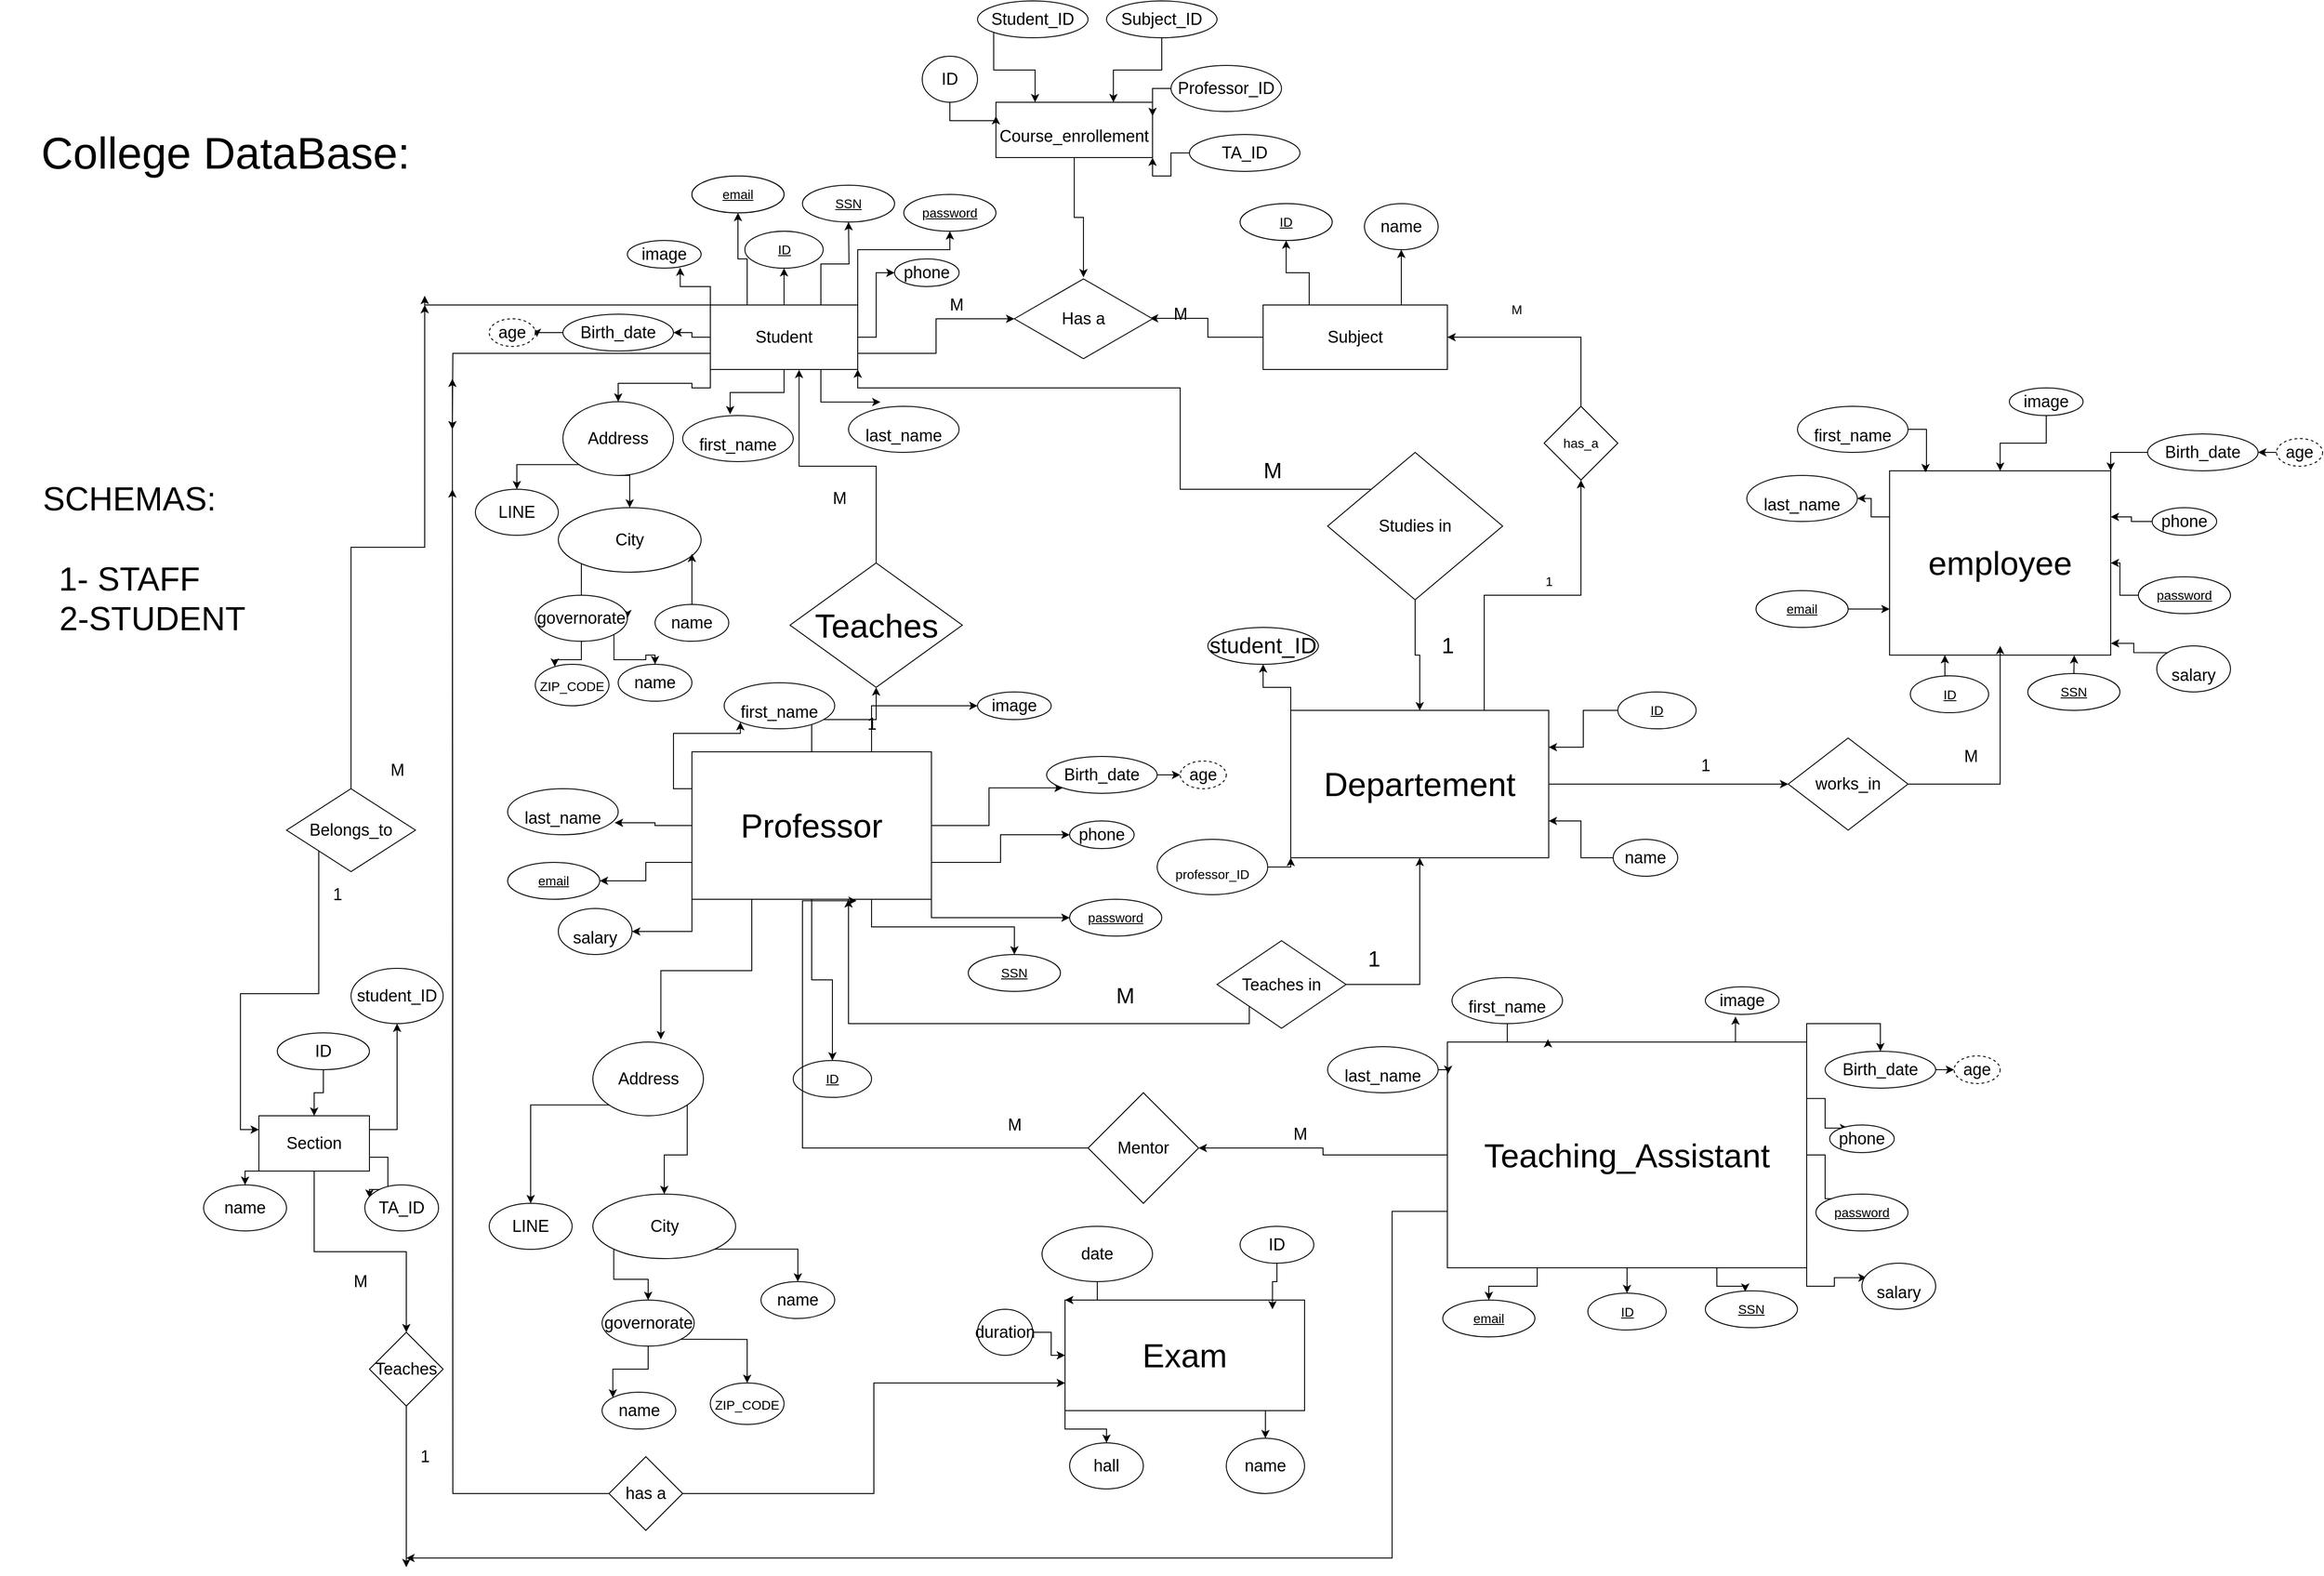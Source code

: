 <mxfile version="20.7.3" type="github"><diagram id="R2lEEEUBdFMjLlhIrx00" name="Page-1"><mxGraphModel dx="4789" dy="2434" grid="1" gridSize="10" guides="1" tooltips="1" connect="1" arrows="1" fold="1" page="1" pageScale="1" pageWidth="850" pageHeight="1100" math="0" shadow="0" extFonts="Permanent Marker^https://fonts.googleapis.com/css?family=Permanent+Marker"><root><mxCell id="0"/><mxCell id="1" parent="0"/><mxCell id="7SjvxYNIxoCgRbcbdXO9-1" value="&lt;font style=&quot;font-size: 48px;&quot;&gt;College DataBase:&amp;nbsp;&lt;/font&gt;" style="text;html=1;align=center;verticalAlign=middle;resizable=0;points=[];autosize=1;strokeColor=none;fillColor=none;" vertex="1" parent="1"><mxGeometry x="-1300" y="60" width="440" height="70" as="geometry"/></mxCell><mxCell id="7SjvxYNIxoCgRbcbdXO9-164" style="edgeStyle=orthogonalEdgeStyle;rounded=0;orthogonalLoop=1;jettySize=auto;html=1;exitX=0;exitY=0;exitDx=0;exitDy=0;entryX=0.5;entryY=1;entryDx=0;entryDy=0;fontSize=24;" edge="1" parent="1" source="7SjvxYNIxoCgRbcbdXO9-4" target="7SjvxYNIxoCgRbcbdXO9-161"><mxGeometry relative="1" as="geometry"/></mxCell><mxCell id="7SjvxYNIxoCgRbcbdXO9-175" style="edgeStyle=orthogonalEdgeStyle;rounded=0;orthogonalLoop=1;jettySize=auto;html=1;exitX=0.75;exitY=0;exitDx=0;exitDy=0;entryX=0.5;entryY=1;entryDx=0;entryDy=0;fontSize=14;" edge="1" parent="1" source="7SjvxYNIxoCgRbcbdXO9-4" target="7SjvxYNIxoCgRbcbdXO9-174"><mxGeometry relative="1" as="geometry"/></mxCell><mxCell id="7SjvxYNIxoCgRbcbdXO9-227" style="edgeStyle=orthogonalEdgeStyle;rounded=0;orthogonalLoop=1;jettySize=auto;html=1;exitX=1;exitY=0.5;exitDx=0;exitDy=0;fontSize=18;" edge="1" parent="1" source="7SjvxYNIxoCgRbcbdXO9-4" target="7SjvxYNIxoCgRbcbdXO9-226"><mxGeometry relative="1" as="geometry"/></mxCell><mxCell id="7SjvxYNIxoCgRbcbdXO9-4" value="&lt;font style=&quot;font-size: 36px;&quot;&gt;Departement&lt;/font&gt;" style="rounded=0;whiteSpace=wrap;html=1;fontSize=18;" vertex="1" parent="1"><mxGeometry x="70" y="700" width="280" height="160" as="geometry"/></mxCell><mxCell id="7SjvxYNIxoCgRbcbdXO9-21" style="edgeStyle=orthogonalEdgeStyle;rounded=0;orthogonalLoop=1;jettySize=auto;html=1;exitX=0.5;exitY=1;exitDx=0;exitDy=0;entryX=0.429;entryY=-0.026;entryDx=0;entryDy=0;entryPerimeter=0;fontSize=18;" edge="1" parent="1" source="7SjvxYNIxoCgRbcbdXO9-5" target="7SjvxYNIxoCgRbcbdXO9-17"><mxGeometry relative="1" as="geometry"/></mxCell><mxCell id="7SjvxYNIxoCgRbcbdXO9-25" style="edgeStyle=orthogonalEdgeStyle;rounded=0;orthogonalLoop=1;jettySize=auto;html=1;exitX=0.75;exitY=1;exitDx=0;exitDy=0;fontSize=48;entryX=0.289;entryY=-0.093;entryDx=0;entryDy=0;entryPerimeter=0;" edge="1" parent="1" source="7SjvxYNIxoCgRbcbdXO9-5" target="7SjvxYNIxoCgRbcbdXO9-23"><mxGeometry relative="1" as="geometry"><mxPoint x="-360" y="345" as="targetPoint"/><Array as="points"><mxPoint x="-440" y="365"/></Array></mxGeometry></mxCell><mxCell id="7SjvxYNIxoCgRbcbdXO9-28" style="edgeStyle=orthogonalEdgeStyle;rounded=0;orthogonalLoop=1;jettySize=auto;html=1;exitX=0.5;exitY=0;exitDx=0;exitDy=0;entryX=0.5;entryY=1;entryDx=0;entryDy=0;fontSize=48;" edge="1" parent="1" source="7SjvxYNIxoCgRbcbdXO9-5"><mxGeometry relative="1" as="geometry"><mxPoint x="-480.0" y="220" as="targetPoint"/></mxGeometry></mxCell><mxCell id="7SjvxYNIxoCgRbcbdXO9-32" style="edgeStyle=orthogonalEdgeStyle;rounded=0;orthogonalLoop=1;jettySize=auto;html=1;exitX=1;exitY=0.5;exitDx=0;exitDy=0;entryX=0;entryY=0.5;entryDx=0;entryDy=0;fontSize=18;" edge="1" parent="1" source="7SjvxYNIxoCgRbcbdXO9-5" target="7SjvxYNIxoCgRbcbdXO9-31"><mxGeometry relative="1" as="geometry"/></mxCell><mxCell id="7SjvxYNIxoCgRbcbdXO9-34" style="edgeStyle=orthogonalEdgeStyle;rounded=0;orthogonalLoop=1;jettySize=auto;html=1;exitX=0;exitY=0.5;exitDx=0;exitDy=0;entryX=1;entryY=0.5;entryDx=0;entryDy=0;fontSize=18;" edge="1" parent="1" source="7SjvxYNIxoCgRbcbdXO9-5" target="7SjvxYNIxoCgRbcbdXO9-33"><mxGeometry relative="1" as="geometry"/></mxCell><mxCell id="7SjvxYNIxoCgRbcbdXO9-39" style="edgeStyle=orthogonalEdgeStyle;rounded=0;orthogonalLoop=1;jettySize=auto;html=1;exitX=0;exitY=0;exitDx=0;exitDy=0;entryX=0.716;entryY=0.979;entryDx=0;entryDy=0;entryPerimeter=0;fontSize=18;" edge="1" parent="1" source="7SjvxYNIxoCgRbcbdXO9-5" target="7SjvxYNIxoCgRbcbdXO9-38"><mxGeometry relative="1" as="geometry"/></mxCell><mxCell id="7SjvxYNIxoCgRbcbdXO9-43" style="edgeStyle=orthogonalEdgeStyle;rounded=0;orthogonalLoop=1;jettySize=auto;html=1;exitX=1;exitY=0.75;exitDx=0;exitDy=0;fontSize=18;" edge="1" parent="1" source="7SjvxYNIxoCgRbcbdXO9-5" target="7SjvxYNIxoCgRbcbdXO9-41"><mxGeometry relative="1" as="geometry"><mxPoint x="-320" y="295" as="targetPoint"/></mxGeometry></mxCell><mxCell id="7SjvxYNIxoCgRbcbdXO9-45" value="M" style="edgeLabel;html=1;align=center;verticalAlign=middle;resizable=0;points=[];fontSize=18;" vertex="1" connectable="0" parent="7SjvxYNIxoCgRbcbdXO9-43"><mxGeometry x="0.234" y="3" relative="1" as="geometry"><mxPoint x="16" y="-12" as="offset"/></mxGeometry></mxCell><mxCell id="7SjvxYNIxoCgRbcbdXO9-57" style="edgeStyle=orthogonalEdgeStyle;rounded=0;orthogonalLoop=1;jettySize=auto;html=1;exitX=0;exitY=1;exitDx=0;exitDy=0;entryX=0.5;entryY=0;entryDx=0;entryDy=0;fontSize=18;" edge="1" parent="1" source="7SjvxYNIxoCgRbcbdXO9-5" target="7SjvxYNIxoCgRbcbdXO9-56"><mxGeometry relative="1" as="geometry"/></mxCell><mxCell id="7SjvxYNIxoCgRbcbdXO9-78" style="edgeStyle=orthogonalEdgeStyle;rounded=0;orthogonalLoop=1;jettySize=auto;html=1;exitX=0.25;exitY=0;exitDx=0;exitDy=0;fontSize=14;" edge="1" parent="1" source="7SjvxYNIxoCgRbcbdXO9-5" target="7SjvxYNIxoCgRbcbdXO9-77"><mxGeometry relative="1" as="geometry"/></mxCell><mxCell id="7SjvxYNIxoCgRbcbdXO9-82" style="edgeStyle=orthogonalEdgeStyle;rounded=0;orthogonalLoop=1;jettySize=auto;html=1;exitX=0.75;exitY=0;exitDx=0;exitDy=0;entryX=0.5;entryY=1;entryDx=0;entryDy=0;fontSize=14;" edge="1" parent="1" source="7SjvxYNIxoCgRbcbdXO9-5"><mxGeometry relative="1" as="geometry"><mxPoint x="-410" y="170" as="targetPoint"/></mxGeometry></mxCell><mxCell id="7SjvxYNIxoCgRbcbdXO9-91" style="edgeStyle=orthogonalEdgeStyle;rounded=0;orthogonalLoop=1;jettySize=auto;html=1;exitX=1;exitY=0;exitDx=0;exitDy=0;fontSize=14;" edge="1" parent="1" source="7SjvxYNIxoCgRbcbdXO9-5" target="7SjvxYNIxoCgRbcbdXO9-90"><mxGeometry relative="1" as="geometry"><Array as="points"><mxPoint x="-400" y="200"/><mxPoint x="-300" y="200"/></Array></mxGeometry></mxCell><mxCell id="7SjvxYNIxoCgRbcbdXO9-292" style="edgeStyle=orthogonalEdgeStyle;rounded=0;orthogonalLoop=1;jettySize=auto;html=1;exitX=0;exitY=0.25;exitDx=0;exitDy=0;fontSize=18;" edge="1" parent="1" source="7SjvxYNIxoCgRbcbdXO9-5"><mxGeometry relative="1" as="geometry"><mxPoint x="-870" y="250" as="targetPoint"/><Array as="points"><mxPoint x="-560" y="260"/></Array></mxGeometry></mxCell><mxCell id="7SjvxYNIxoCgRbcbdXO9-307" style="edgeStyle=orthogonalEdgeStyle;rounded=0;orthogonalLoop=1;jettySize=auto;html=1;exitX=0;exitY=0.75;exitDx=0;exitDy=0;fontSize=18;" edge="1" parent="1" source="7SjvxYNIxoCgRbcbdXO9-5"><mxGeometry relative="1" as="geometry"><mxPoint x="-840" y="395" as="targetPoint"/></mxGeometry></mxCell><mxCell id="7SjvxYNIxoCgRbcbdXO9-5" value="Student" style="rounded=0;whiteSpace=wrap;html=1;fontSize=18;" vertex="1" parent="1"><mxGeometry x="-560" y="260" width="160" height="70" as="geometry"/></mxCell><mxCell id="7SjvxYNIxoCgRbcbdXO9-99" style="edgeStyle=orthogonalEdgeStyle;rounded=0;orthogonalLoop=1;jettySize=auto;html=1;exitX=0.5;exitY=0;exitDx=0;exitDy=0;entryX=0.5;entryY=1;entryDx=0;entryDy=0;fontSize=36;" edge="1" parent="1" source="7SjvxYNIxoCgRbcbdXO9-6" target="7SjvxYNIxoCgRbcbdXO9-98"><mxGeometry relative="1" as="geometry"/></mxCell><mxCell id="7SjvxYNIxoCgRbcbdXO9-121" style="edgeStyle=orthogonalEdgeStyle;rounded=0;orthogonalLoop=1;jettySize=auto;html=1;exitX=0;exitY=1;exitDx=0;exitDy=0;entryX=1;entryY=0.5;entryDx=0;entryDy=0;fontSize=18;" edge="1" parent="1" source="7SjvxYNIxoCgRbcbdXO9-6" target="7SjvxYNIxoCgRbcbdXO9-120"><mxGeometry relative="1" as="geometry"/></mxCell><mxCell id="7SjvxYNIxoCgRbcbdXO9-122" style="edgeStyle=orthogonalEdgeStyle;rounded=0;orthogonalLoop=1;jettySize=auto;html=1;exitX=0;exitY=0.75;exitDx=0;exitDy=0;entryX=1;entryY=0.5;entryDx=0;entryDy=0;fontSize=18;" edge="1" parent="1" source="7SjvxYNIxoCgRbcbdXO9-6" target="7SjvxYNIxoCgRbcbdXO9-118"><mxGeometry relative="1" as="geometry"/></mxCell><mxCell id="7SjvxYNIxoCgRbcbdXO9-127" style="edgeStyle=orthogonalEdgeStyle;rounded=0;orthogonalLoop=1;jettySize=auto;html=1;exitX=0.5;exitY=1;exitDx=0;exitDy=0;entryX=0.5;entryY=0;entryDx=0;entryDy=0;fontSize=18;" edge="1" parent="1" source="7SjvxYNIxoCgRbcbdXO9-6" target="7SjvxYNIxoCgRbcbdXO9-119"><mxGeometry relative="1" as="geometry"/></mxCell><mxCell id="7SjvxYNIxoCgRbcbdXO9-128" style="edgeStyle=orthogonalEdgeStyle;rounded=0;orthogonalLoop=1;jettySize=auto;html=1;exitX=0.75;exitY=1;exitDx=0;exitDy=0;entryX=0.5;entryY=0;entryDx=0;entryDy=0;fontSize=18;" edge="1" parent="1" source="7SjvxYNIxoCgRbcbdXO9-6" target="7SjvxYNIxoCgRbcbdXO9-116"><mxGeometry relative="1" as="geometry"/></mxCell><mxCell id="7SjvxYNIxoCgRbcbdXO9-129" style="edgeStyle=orthogonalEdgeStyle;rounded=0;orthogonalLoop=1;jettySize=auto;html=1;exitX=1;exitY=1;exitDx=0;exitDy=0;entryX=0;entryY=0.5;entryDx=0;entryDy=0;fontSize=18;" edge="1" parent="1" source="7SjvxYNIxoCgRbcbdXO9-6" target="7SjvxYNIxoCgRbcbdXO9-117"><mxGeometry relative="1" as="geometry"/></mxCell><mxCell id="7SjvxYNIxoCgRbcbdXO9-130" style="edgeStyle=orthogonalEdgeStyle;rounded=0;orthogonalLoop=1;jettySize=auto;html=1;exitX=1;exitY=0.75;exitDx=0;exitDy=0;fontSize=18;" edge="1" parent="1" source="7SjvxYNIxoCgRbcbdXO9-6" target="7SjvxYNIxoCgRbcbdXO9-111"><mxGeometry relative="1" as="geometry"/></mxCell><mxCell id="7SjvxYNIxoCgRbcbdXO9-131" style="edgeStyle=orthogonalEdgeStyle;rounded=0;orthogonalLoop=1;jettySize=auto;html=1;exitX=1;exitY=0.5;exitDx=0;exitDy=0;entryX=0;entryY=1;entryDx=0;entryDy=0;fontSize=18;" edge="1" parent="1" source="7SjvxYNIxoCgRbcbdXO9-6" target="7SjvxYNIxoCgRbcbdXO9-112"><mxGeometry relative="1" as="geometry"/></mxCell><mxCell id="7SjvxYNIxoCgRbcbdXO9-133" style="edgeStyle=orthogonalEdgeStyle;rounded=0;orthogonalLoop=1;jettySize=auto;html=1;exitX=0;exitY=0.5;exitDx=0;exitDy=0;entryX=0.969;entryY=0.74;entryDx=0;entryDy=0;entryPerimeter=0;fontSize=18;" edge="1" parent="1" source="7SjvxYNIxoCgRbcbdXO9-6" target="7SjvxYNIxoCgRbcbdXO9-110"><mxGeometry relative="1" as="geometry"/></mxCell><mxCell id="7SjvxYNIxoCgRbcbdXO9-134" style="edgeStyle=orthogonalEdgeStyle;rounded=0;orthogonalLoop=1;jettySize=auto;html=1;exitX=0;exitY=0.25;exitDx=0;exitDy=0;entryX=0;entryY=1;entryDx=0;entryDy=0;fontSize=18;" edge="1" parent="1" source="7SjvxYNIxoCgRbcbdXO9-6" target="7SjvxYNIxoCgRbcbdXO9-109"><mxGeometry relative="1" as="geometry"/></mxCell><mxCell id="7SjvxYNIxoCgRbcbdXO9-141" style="edgeStyle=orthogonalEdgeStyle;rounded=0;orthogonalLoop=1;jettySize=auto;html=1;exitX=0.75;exitY=0;exitDx=0;exitDy=0;entryX=0;entryY=0.5;entryDx=0;entryDy=0;fontSize=18;" edge="1" parent="1" source="7SjvxYNIxoCgRbcbdXO9-6" target="7SjvxYNIxoCgRbcbdXO9-114"><mxGeometry relative="1" as="geometry"/></mxCell><mxCell id="7SjvxYNIxoCgRbcbdXO9-142" style="edgeStyle=orthogonalEdgeStyle;rounded=0;orthogonalLoop=1;jettySize=auto;html=1;exitX=0.25;exitY=1;exitDx=0;exitDy=0;entryX=0.615;entryY=-0.037;entryDx=0;entryDy=0;entryPerimeter=0;fontSize=18;" edge="1" parent="1" source="7SjvxYNIxoCgRbcbdXO9-6" target="7SjvxYNIxoCgRbcbdXO9-115"><mxGeometry relative="1" as="geometry"/></mxCell><mxCell id="7SjvxYNIxoCgRbcbdXO9-6" value="&lt;font style=&quot;font-size: 36px;&quot;&gt;Professor&lt;/font&gt;" style="rounded=0;whiteSpace=wrap;html=1;fontSize=18;" vertex="1" parent="1"><mxGeometry x="-580" y="745" width="260" height="160" as="geometry"/></mxCell><mxCell id="7SjvxYNIxoCgRbcbdXO9-258" style="edgeStyle=orthogonalEdgeStyle;rounded=0;orthogonalLoop=1;jettySize=auto;html=1;exitX=0.75;exitY=1;exitDx=0;exitDy=0;entryX=0.5;entryY=0;entryDx=0;entryDy=0;fontSize=18;" edge="1" parent="1" source="7SjvxYNIxoCgRbcbdXO9-9" target="7SjvxYNIxoCgRbcbdXO9-255"><mxGeometry relative="1" as="geometry"/></mxCell><mxCell id="7SjvxYNIxoCgRbcbdXO9-260" style="edgeStyle=orthogonalEdgeStyle;rounded=0;orthogonalLoop=1;jettySize=auto;html=1;exitX=0;exitY=1;exitDx=0;exitDy=0;fontSize=18;" edge="1" parent="1" source="7SjvxYNIxoCgRbcbdXO9-9" target="7SjvxYNIxoCgRbcbdXO9-259"><mxGeometry relative="1" as="geometry"/></mxCell><mxCell id="7SjvxYNIxoCgRbcbdXO9-9" value="&lt;font style=&quot;font-size: 36px;&quot;&gt;Exam&lt;/font&gt;" style="rounded=0;whiteSpace=wrap;html=1;fontSize=18;" vertex="1" parent="1"><mxGeometry x="-175" y="1340" width="260" height="120" as="geometry"/></mxCell><mxCell id="7SjvxYNIxoCgRbcbdXO9-44" style="edgeStyle=orthogonalEdgeStyle;rounded=0;orthogonalLoop=1;jettySize=auto;html=1;entryX=0.981;entryY=0.494;entryDx=0;entryDy=0;entryPerimeter=0;fontSize=18;" edge="1" parent="1" source="7SjvxYNIxoCgRbcbdXO9-15" target="7SjvxYNIxoCgRbcbdXO9-41"><mxGeometry relative="1" as="geometry"/></mxCell><mxCell id="7SjvxYNIxoCgRbcbdXO9-51" style="edgeStyle=orthogonalEdgeStyle;rounded=0;orthogonalLoop=1;jettySize=auto;html=1;exitX=0.25;exitY=0;exitDx=0;exitDy=0;entryX=0.5;entryY=1;entryDx=0;entryDy=0;fontSize=18;" edge="1" parent="1" source="7SjvxYNIxoCgRbcbdXO9-15" target="7SjvxYNIxoCgRbcbdXO9-47"><mxGeometry relative="1" as="geometry"/></mxCell><mxCell id="7SjvxYNIxoCgRbcbdXO9-55" style="edgeStyle=orthogonalEdgeStyle;rounded=0;orthogonalLoop=1;jettySize=auto;html=1;exitX=0.75;exitY=0;exitDx=0;exitDy=0;entryX=0.5;entryY=1;entryDx=0;entryDy=0;fontSize=18;" edge="1" parent="1" source="7SjvxYNIxoCgRbcbdXO9-15" target="7SjvxYNIxoCgRbcbdXO9-52"><mxGeometry relative="1" as="geometry"/></mxCell><mxCell id="7SjvxYNIxoCgRbcbdXO9-15" value="Subject" style="rounded=0;whiteSpace=wrap;html=1;fontSize=18;" vertex="1" parent="1"><mxGeometry x="40" y="260" width="200" height="70" as="geometry"/></mxCell><mxCell id="7SjvxYNIxoCgRbcbdXO9-17" value="&lt;font style=&quot;font-size: 18px;&quot;&gt;first_name&lt;/font&gt;" style="ellipse;whiteSpace=wrap;html=1;fontSize=36;" vertex="1" parent="1"><mxGeometry x="-590" y="380" width="120" height="50" as="geometry"/></mxCell><mxCell id="7SjvxYNIxoCgRbcbdXO9-18" style="edgeStyle=orthogonalEdgeStyle;rounded=0;orthogonalLoop=1;jettySize=auto;html=1;exitX=0.5;exitY=1;exitDx=0;exitDy=0;fontSize=14;" edge="1" parent="1" source="7SjvxYNIxoCgRbcbdXO9-17" target="7SjvxYNIxoCgRbcbdXO9-17"><mxGeometry relative="1" as="geometry"/></mxCell><mxCell id="7SjvxYNIxoCgRbcbdXO9-23" value="&lt;font style=&quot;font-size: 18px;&quot;&gt;last_name&lt;/font&gt;" style="ellipse;whiteSpace=wrap;html=1;fontSize=36;" vertex="1" parent="1"><mxGeometry x="-410" y="370" width="120" height="50" as="geometry"/></mxCell><mxCell id="7SjvxYNIxoCgRbcbdXO9-30" value="ID" style="ellipse;whiteSpace=wrap;html=1;fontSize=18;" vertex="1" parent="1"><mxGeometry x="-520" y="180" width="80" height="40" as="geometry"/></mxCell><mxCell id="7SjvxYNIxoCgRbcbdXO9-31" value="phone" style="ellipse;whiteSpace=wrap;html=1;fontSize=18;" vertex="1" parent="1"><mxGeometry x="-360" y="210" width="70" height="30" as="geometry"/></mxCell><mxCell id="7SjvxYNIxoCgRbcbdXO9-37" style="edgeStyle=orthogonalEdgeStyle;rounded=0;orthogonalLoop=1;jettySize=auto;html=1;exitX=0;exitY=0.5;exitDx=0;exitDy=0;entryX=1.036;entryY=0.657;entryDx=0;entryDy=0;entryPerimeter=0;fontSize=18;" edge="1" parent="1" source="7SjvxYNIxoCgRbcbdXO9-33" target="7SjvxYNIxoCgRbcbdXO9-35"><mxGeometry relative="1" as="geometry"/></mxCell><mxCell id="7SjvxYNIxoCgRbcbdXO9-33" value="Birth_date" style="ellipse;whiteSpace=wrap;html=1;fontSize=18;" vertex="1" parent="1"><mxGeometry x="-720" y="270" width="120" height="40" as="geometry"/></mxCell><mxCell id="7SjvxYNIxoCgRbcbdXO9-35" value="age" style="ellipse;whiteSpace=wrap;html=1;align=center;dashed=1;fontSize=18;" vertex="1" parent="1"><mxGeometry x="-800" y="275" width="50" height="30" as="geometry"/></mxCell><mxCell id="7SjvxYNIxoCgRbcbdXO9-38" value="image" style="ellipse;whiteSpace=wrap;html=1;fontSize=18;" vertex="1" parent="1"><mxGeometry x="-650" y="190" width="80" height="30" as="geometry"/></mxCell><mxCell id="7SjvxYNIxoCgRbcbdXO9-41" value="Has a" style="html=1;whiteSpace=wrap;aspect=fixed;shape=isoRectangle;fontSize=18;" vertex="1" parent="1"><mxGeometry x="-230" y="230" width="150" height="90" as="geometry"/></mxCell><mxCell id="7SjvxYNIxoCgRbcbdXO9-46" value="M" style="text;html=1;align=center;verticalAlign=middle;resizable=0;points=[];autosize=1;strokeColor=none;fillColor=none;fontSize=18;" vertex="1" parent="1"><mxGeometry x="-70" y="250" width="40" height="40" as="geometry"/></mxCell><mxCell id="7SjvxYNIxoCgRbcbdXO9-47" value="ID" style="ellipse;whiteSpace=wrap;html=1;fontSize=18;" vertex="1" parent="1"><mxGeometry x="20" y="150" width="90" height="40" as="geometry"/></mxCell><mxCell id="7SjvxYNIxoCgRbcbdXO9-52" value="name" style="ellipse;whiteSpace=wrap;html=1;fontSize=18;" vertex="1" parent="1"><mxGeometry x="150" y="150" width="80" height="50" as="geometry"/></mxCell><mxCell id="7SjvxYNIxoCgRbcbdXO9-61" style="edgeStyle=orthogonalEdgeStyle;rounded=0;orthogonalLoop=1;jettySize=auto;html=1;exitX=0.5;exitY=1;exitDx=0;exitDy=0;entryX=0.5;entryY=0;entryDx=0;entryDy=0;fontSize=18;" edge="1" parent="1" source="7SjvxYNIxoCgRbcbdXO9-56" target="7SjvxYNIxoCgRbcbdXO9-60"><mxGeometry relative="1" as="geometry"/></mxCell><mxCell id="7SjvxYNIxoCgRbcbdXO9-63" style="edgeStyle=orthogonalEdgeStyle;rounded=0;orthogonalLoop=1;jettySize=auto;html=1;exitX=0;exitY=1;exitDx=0;exitDy=0;entryX=0.5;entryY=0;entryDx=0;entryDy=0;fontSize=18;" edge="1" parent="1" source="7SjvxYNIxoCgRbcbdXO9-56" target="7SjvxYNIxoCgRbcbdXO9-58"><mxGeometry relative="1" as="geometry"/></mxCell><mxCell id="7SjvxYNIxoCgRbcbdXO9-65" style="edgeStyle=orthogonalEdgeStyle;rounded=0;orthogonalLoop=1;jettySize=auto;html=1;entryX=1;entryY=0.5;entryDx=0;entryDy=0;fontSize=18;exitX=1;exitY=1;exitDx=0;exitDy=0;" edge="1" parent="1" source="7SjvxYNIxoCgRbcbdXO9-60" target="7SjvxYNIxoCgRbcbdXO9-59"><mxGeometry relative="1" as="geometry"><mxPoint x="-640" y="520" as="sourcePoint"/><Array as="points"><mxPoint x="-593" y="520"/><mxPoint x="-700" y="520"/><mxPoint x="-700" y="595"/><mxPoint x="-650" y="595"/></Array></mxGeometry></mxCell><mxCell id="7SjvxYNIxoCgRbcbdXO9-56" value="Address" style="ellipse;whiteSpace=wrap;html=1;fontSize=18;" vertex="1" parent="1"><mxGeometry x="-720" y="365" width="120" height="80" as="geometry"/></mxCell><mxCell id="7SjvxYNIxoCgRbcbdXO9-58" value="LINE" style="ellipse;whiteSpace=wrap;html=1;fontSize=18;" vertex="1" parent="1"><mxGeometry x="-815" y="460" width="90" height="50" as="geometry"/></mxCell><mxCell id="7SjvxYNIxoCgRbcbdXO9-74" style="edgeStyle=orthogonalEdgeStyle;rounded=0;orthogonalLoop=1;jettySize=auto;html=1;entryX=0.265;entryY=0.059;entryDx=0;entryDy=0;entryPerimeter=0;fontSize=14;" edge="1" parent="1" source="7SjvxYNIxoCgRbcbdXO9-59" target="7SjvxYNIxoCgRbcbdXO9-71"><mxGeometry relative="1" as="geometry"/></mxCell><mxCell id="7SjvxYNIxoCgRbcbdXO9-76" style="edgeStyle=orthogonalEdgeStyle;rounded=0;orthogonalLoop=1;jettySize=auto;html=1;exitX=1;exitY=1;exitDx=0;exitDy=0;entryX=0.5;entryY=0;entryDx=0;entryDy=0;fontSize=14;" edge="1" parent="1" source="7SjvxYNIxoCgRbcbdXO9-59" target="7SjvxYNIxoCgRbcbdXO9-75"><mxGeometry relative="1" as="geometry"><Array as="points"><mxPoint x="-665" y="645"/><mxPoint x="-630" y="645"/><mxPoint x="-630" y="640"/><mxPoint x="-620" y="640"/></Array></mxGeometry></mxCell><mxCell id="7SjvxYNIxoCgRbcbdXO9-59" value="governorate" style="ellipse;whiteSpace=wrap;html=1;fontSize=18;" vertex="1" parent="1"><mxGeometry x="-750" y="575" width="100" height="50" as="geometry"/></mxCell><mxCell id="7SjvxYNIxoCgRbcbdXO9-60" value="City" style="ellipse;whiteSpace=wrap;html=1;fontSize=18;" vertex="1" parent="1"><mxGeometry x="-725" y="480" width="155" height="70" as="geometry"/></mxCell><mxCell id="7SjvxYNIxoCgRbcbdXO9-73" style="edgeStyle=orthogonalEdgeStyle;rounded=0;orthogonalLoop=1;jettySize=auto;html=1;exitX=0.5;exitY=0;exitDx=0;exitDy=0;fontSize=14;" edge="1" parent="1" source="7SjvxYNIxoCgRbcbdXO9-69"><mxGeometry x="1" y="20" relative="1" as="geometry"><mxPoint x="-580" y="530" as="targetPoint"/><mxPoint as="offset"/></mxGeometry></mxCell><mxCell id="7SjvxYNIxoCgRbcbdXO9-69" value="name" style="ellipse;whiteSpace=wrap;html=1;fontSize=18;" vertex="1" parent="1"><mxGeometry x="-620" y="585" width="80" height="40" as="geometry"/></mxCell><mxCell id="7SjvxYNIxoCgRbcbdXO9-71" value="&lt;font style=&quot;font-size: 14px;&quot;&gt;ZIP_CODE&lt;/font&gt;" style="ellipse;whiteSpace=wrap;html=1;fontSize=18;" vertex="1" parent="1"><mxGeometry x="-750" y="650" width="80" height="45" as="geometry"/></mxCell><mxCell id="7SjvxYNIxoCgRbcbdXO9-75" value="name" style="ellipse;whiteSpace=wrap;html=1;fontSize=18;" vertex="1" parent="1"><mxGeometry x="-660" y="650" width="80" height="40" as="geometry"/></mxCell><mxCell id="7SjvxYNIxoCgRbcbdXO9-77" value="email" style="ellipse;whiteSpace=wrap;html=1;fontSize=14;" vertex="1" parent="1"><mxGeometry x="-580" y="120" width="100" height="40" as="geometry"/></mxCell><mxCell id="7SjvxYNIxoCgRbcbdXO9-85" value="SSN" style="ellipse;whiteSpace=wrap;html=1;align=center;fontStyle=4;fontSize=14;" vertex="1" parent="1"><mxGeometry x="-460" y="130" width="100" height="40" as="geometry"/></mxCell><mxCell id="7SjvxYNIxoCgRbcbdXO9-90" value="password" style="ellipse;whiteSpace=wrap;html=1;align=center;fontStyle=4;fontSize=14;" vertex="1" parent="1"><mxGeometry x="-350" y="140" width="100" height="40" as="geometry"/></mxCell><mxCell id="7SjvxYNIxoCgRbcbdXO9-92" value="email" style="ellipse;whiteSpace=wrap;html=1;align=center;fontStyle=4;fontSize=14;" vertex="1" parent="1"><mxGeometry x="-580" y="120" width="100" height="40" as="geometry"/></mxCell><mxCell id="7SjvxYNIxoCgRbcbdXO9-94" value="ID" style="ellipse;whiteSpace=wrap;html=1;align=center;fontStyle=4;fontSize=14;" vertex="1" parent="1"><mxGeometry x="-522.5" y="180" width="85" height="40" as="geometry"/></mxCell><mxCell id="7SjvxYNIxoCgRbcbdXO9-95" value="ID" style="ellipse;whiteSpace=wrap;html=1;align=center;fontStyle=4;fontSize=14;" vertex="1" parent="1"><mxGeometry x="15" y="150" width="100" height="40" as="geometry"/></mxCell><mxCell id="7SjvxYNIxoCgRbcbdXO9-194" style="edgeStyle=orthogonalEdgeStyle;rounded=0;orthogonalLoop=1;jettySize=auto;html=1;exitX=0;exitY=0.5;exitDx=0;exitDy=0;entryX=1;entryY=0.5;entryDx=0;entryDy=0;fontSize=18;" edge="1" parent="1" source="7SjvxYNIxoCgRbcbdXO9-96" target="7SjvxYNIxoCgRbcbdXO9-191"><mxGeometry relative="1" as="geometry"/></mxCell><mxCell id="7SjvxYNIxoCgRbcbdXO9-213" style="edgeStyle=orthogonalEdgeStyle;rounded=0;orthogonalLoop=1;jettySize=auto;html=1;exitX=0.75;exitY=0;exitDx=0;exitDy=0;entryX=0.409;entryY=1.073;entryDx=0;entryDy=0;entryPerimeter=0;fontSize=18;" edge="1" parent="1" source="7SjvxYNIxoCgRbcbdXO9-96" target="7SjvxYNIxoCgRbcbdXO9-205"><mxGeometry relative="1" as="geometry"/></mxCell><mxCell id="7SjvxYNIxoCgRbcbdXO9-214" style="edgeStyle=orthogonalEdgeStyle;rounded=0;orthogonalLoop=1;jettySize=auto;html=1;exitX=1;exitY=0;exitDx=0;exitDy=0;entryX=0.5;entryY=0;entryDx=0;entryDy=0;fontSize=18;" edge="1" parent="1" source="7SjvxYNIxoCgRbcbdXO9-96" target="7SjvxYNIxoCgRbcbdXO9-203"><mxGeometry relative="1" as="geometry"/></mxCell><mxCell id="7SjvxYNIxoCgRbcbdXO9-215" style="edgeStyle=orthogonalEdgeStyle;rounded=0;orthogonalLoop=1;jettySize=auto;html=1;exitX=1;exitY=0.25;exitDx=0;exitDy=0;entryX=0.287;entryY=0.112;entryDx=0;entryDy=0;entryPerimeter=0;fontSize=18;" edge="1" parent="1" source="7SjvxYNIxoCgRbcbdXO9-96" target="7SjvxYNIxoCgRbcbdXO9-202"><mxGeometry relative="1" as="geometry"/></mxCell><mxCell id="7SjvxYNIxoCgRbcbdXO9-216" style="edgeStyle=orthogonalEdgeStyle;rounded=0;orthogonalLoop=1;jettySize=auto;html=1;exitX=1;exitY=0.5;exitDx=0;exitDy=0;entryX=0.4;entryY=0.125;entryDx=0;entryDy=0;entryPerimeter=0;fontSize=18;" edge="1" parent="1" source="7SjvxYNIxoCgRbcbdXO9-96" target="7SjvxYNIxoCgRbcbdXO9-207"><mxGeometry relative="1" as="geometry"/></mxCell><mxCell id="7SjvxYNIxoCgRbcbdXO9-217" style="edgeStyle=orthogonalEdgeStyle;rounded=0;orthogonalLoop=1;jettySize=auto;html=1;exitX=1;exitY=1;exitDx=0;exitDy=0;entryX=0.063;entryY=0.314;entryDx=0;entryDy=0;entryPerimeter=0;fontSize=18;" edge="1" parent="1" source="7SjvxYNIxoCgRbcbdXO9-96" target="7SjvxYNIxoCgRbcbdXO9-210"><mxGeometry relative="1" as="geometry"/></mxCell><mxCell id="7SjvxYNIxoCgRbcbdXO9-218" style="edgeStyle=orthogonalEdgeStyle;rounded=0;orthogonalLoop=1;jettySize=auto;html=1;exitX=0.75;exitY=1;exitDx=0;exitDy=0;entryX=0.433;entryY=0.025;entryDx=0;entryDy=0;entryPerimeter=0;fontSize=18;" edge="1" parent="1" source="7SjvxYNIxoCgRbcbdXO9-96" target="7SjvxYNIxoCgRbcbdXO9-206"><mxGeometry relative="1" as="geometry"/></mxCell><mxCell id="7SjvxYNIxoCgRbcbdXO9-221" style="edgeStyle=orthogonalEdgeStyle;rounded=0;orthogonalLoop=1;jettySize=auto;html=1;exitX=0.5;exitY=1;exitDx=0;exitDy=0;entryX=0.5;entryY=0;entryDx=0;entryDy=0;fontSize=18;" edge="1" parent="1" source="7SjvxYNIxoCgRbcbdXO9-96" target="7SjvxYNIxoCgRbcbdXO9-209"><mxGeometry relative="1" as="geometry"/></mxCell><mxCell id="7SjvxYNIxoCgRbcbdXO9-222" style="edgeStyle=orthogonalEdgeStyle;rounded=0;orthogonalLoop=1;jettySize=auto;html=1;exitX=0.25;exitY=1;exitDx=0;exitDy=0;entryX=0.5;entryY=0;entryDx=0;entryDy=0;fontSize=18;" edge="1" parent="1" source="7SjvxYNIxoCgRbcbdXO9-96" target="7SjvxYNIxoCgRbcbdXO9-208"><mxGeometry relative="1" as="geometry"/></mxCell><mxCell id="7SjvxYNIxoCgRbcbdXO9-265" style="edgeStyle=orthogonalEdgeStyle;rounded=0;orthogonalLoop=1;jettySize=auto;html=1;exitX=0;exitY=0.75;exitDx=0;exitDy=0;fontSize=18;" edge="1" parent="1" source="7SjvxYNIxoCgRbcbdXO9-96"><mxGeometry relative="1" as="geometry"><mxPoint x="-890" y="1620" as="targetPoint"/><Array as="points"><mxPoint x="180" y="1244"/></Array></mxGeometry></mxCell><mxCell id="7SjvxYNIxoCgRbcbdXO9-96" value="&lt;font style=&quot;font-size: 36px;&quot;&gt;Teaching_Assistant&lt;/font&gt;" style="rounded=0;whiteSpace=wrap;html=1;fontSize=14;" vertex="1" parent="1"><mxGeometry x="240" y="1060" width="390" height="245" as="geometry"/></mxCell><mxCell id="7SjvxYNIxoCgRbcbdXO9-242" style="edgeStyle=orthogonalEdgeStyle;rounded=0;orthogonalLoop=1;jettySize=auto;html=1;exitX=0;exitY=0.25;exitDx=0;exitDy=0;entryX=1;entryY=0.5;entryDx=0;entryDy=0;fontSize=18;" edge="1" parent="1" source="7SjvxYNIxoCgRbcbdXO9-97" target="7SjvxYNIxoCgRbcbdXO9-230"><mxGeometry relative="1" as="geometry"/></mxCell><mxCell id="7SjvxYNIxoCgRbcbdXO9-97" value="&lt;font style=&quot;font-size: 36px;&quot;&gt;employee&lt;/font&gt;" style="rounded=0;whiteSpace=wrap;html=1;fontSize=14;" vertex="1" parent="1"><mxGeometry x="720" y="440" width="240" height="200" as="geometry"/></mxCell><mxCell id="7SjvxYNIxoCgRbcbdXO9-100" style="edgeStyle=orthogonalEdgeStyle;rounded=0;orthogonalLoop=1;jettySize=auto;html=1;exitX=0.5;exitY=0;exitDx=0;exitDy=0;entryX=0.602;entryY=1.005;entryDx=0;entryDy=0;entryPerimeter=0;fontSize=36;" edge="1" parent="1" source="7SjvxYNIxoCgRbcbdXO9-98" target="7SjvxYNIxoCgRbcbdXO9-5"><mxGeometry relative="1" as="geometry"/></mxCell><mxCell id="7SjvxYNIxoCgRbcbdXO9-98" value="Teaches" style="rhombus;whiteSpace=wrap;html=1;fontSize=36;" vertex="1" parent="1"><mxGeometry x="-473.5" y="540" width="187" height="135" as="geometry"/></mxCell><mxCell id="7SjvxYNIxoCgRbcbdXO9-109" value="&lt;font style=&quot;font-size: 18px;&quot;&gt;first_name&lt;/font&gt;" style="ellipse;whiteSpace=wrap;html=1;fontSize=36;" vertex="1" parent="1"><mxGeometry x="-545" y="670" width="120" height="50" as="geometry"/></mxCell><mxCell id="7SjvxYNIxoCgRbcbdXO9-110" value="&lt;font style=&quot;font-size: 18px;&quot;&gt;last_name&lt;/font&gt;" style="ellipse;whiteSpace=wrap;html=1;fontSize=36;" vertex="1" parent="1"><mxGeometry x="-780" y="785" width="120" height="50" as="geometry"/></mxCell><mxCell id="7SjvxYNIxoCgRbcbdXO9-111" value="phone" style="ellipse;whiteSpace=wrap;html=1;fontSize=18;" vertex="1" parent="1"><mxGeometry x="-170" y="820" width="70" height="30" as="geometry"/></mxCell><mxCell id="7SjvxYNIxoCgRbcbdXO9-132" style="edgeStyle=orthogonalEdgeStyle;rounded=0;orthogonalLoop=1;jettySize=auto;html=1;exitX=1;exitY=0.5;exitDx=0;exitDy=0;entryX=0;entryY=0.5;entryDx=0;entryDy=0;fontSize=18;" edge="1" parent="1" source="7SjvxYNIxoCgRbcbdXO9-112" target="7SjvxYNIxoCgRbcbdXO9-113"><mxGeometry relative="1" as="geometry"/></mxCell><mxCell id="7SjvxYNIxoCgRbcbdXO9-112" value="Birth_date" style="ellipse;whiteSpace=wrap;html=1;fontSize=18;" vertex="1" parent="1"><mxGeometry x="-195" y="750" width="120" height="40" as="geometry"/></mxCell><mxCell id="7SjvxYNIxoCgRbcbdXO9-113" value="age" style="ellipse;whiteSpace=wrap;html=1;align=center;dashed=1;fontSize=18;" vertex="1" parent="1"><mxGeometry x="-50" y="755" width="50" height="30" as="geometry"/></mxCell><mxCell id="7SjvxYNIxoCgRbcbdXO9-114" value="image" style="ellipse;whiteSpace=wrap;html=1;fontSize=18;" vertex="1" parent="1"><mxGeometry x="-270" y="680" width="80" height="30" as="geometry"/></mxCell><mxCell id="7SjvxYNIxoCgRbcbdXO9-165" style="edgeStyle=orthogonalEdgeStyle;rounded=0;orthogonalLoop=1;jettySize=auto;html=1;exitX=0;exitY=1;exitDx=0;exitDy=0;entryX=0.5;entryY=0;entryDx=0;entryDy=0;fontSize=36;" edge="1" parent="1" source="7SjvxYNIxoCgRbcbdXO9-115" target="7SjvxYNIxoCgRbcbdXO9-135"><mxGeometry relative="1" as="geometry"/></mxCell><mxCell id="7SjvxYNIxoCgRbcbdXO9-166" style="edgeStyle=orthogonalEdgeStyle;rounded=0;orthogonalLoop=1;jettySize=auto;html=1;exitX=1;exitY=1;exitDx=0;exitDy=0;fontSize=36;" edge="1" parent="1" source="7SjvxYNIxoCgRbcbdXO9-115" target="7SjvxYNIxoCgRbcbdXO9-137"><mxGeometry relative="1" as="geometry"/></mxCell><mxCell id="7SjvxYNIxoCgRbcbdXO9-115" value="Address" style="ellipse;whiteSpace=wrap;html=1;fontSize=18;" vertex="1" parent="1"><mxGeometry x="-687.5" y="1060" width="120" height="80" as="geometry"/></mxCell><mxCell id="7SjvxYNIxoCgRbcbdXO9-116" value="SSN" style="ellipse;whiteSpace=wrap;html=1;align=center;fontStyle=4;fontSize=14;" vertex="1" parent="1"><mxGeometry x="-280" y="965" width="100" height="40" as="geometry"/></mxCell><mxCell id="7SjvxYNIxoCgRbcbdXO9-117" value="password" style="ellipse;whiteSpace=wrap;html=1;align=center;fontStyle=4;fontSize=14;" vertex="1" parent="1"><mxGeometry x="-170" y="905" width="100" height="40" as="geometry"/></mxCell><mxCell id="7SjvxYNIxoCgRbcbdXO9-118" value="email" style="ellipse;whiteSpace=wrap;html=1;align=center;fontStyle=4;fontSize=14;" vertex="1" parent="1"><mxGeometry x="-780" y="865" width="100" height="40" as="geometry"/></mxCell><mxCell id="7SjvxYNIxoCgRbcbdXO9-119" value="ID" style="ellipse;whiteSpace=wrap;html=1;align=center;fontStyle=4;fontSize=14;" vertex="1" parent="1"><mxGeometry x="-470" y="1080" width="85" height="40" as="geometry"/></mxCell><mxCell id="7SjvxYNIxoCgRbcbdXO9-120" value="&lt;font style=&quot;font-size: 18px;&quot;&gt;salary&lt;/font&gt;" style="ellipse;whiteSpace=wrap;html=1;fontSize=36;" vertex="1" parent="1"><mxGeometry x="-725" y="915" width="80" height="50" as="geometry"/></mxCell><mxCell id="7SjvxYNIxoCgRbcbdXO9-135" value="LINE" style="ellipse;whiteSpace=wrap;html=1;fontSize=18;" vertex="1" parent="1"><mxGeometry x="-800" y="1235" width="90" height="50" as="geometry"/></mxCell><mxCell id="7SjvxYNIxoCgRbcbdXO9-169" style="edgeStyle=orthogonalEdgeStyle;rounded=0;orthogonalLoop=1;jettySize=auto;html=1;exitX=0.5;exitY=1;exitDx=0;exitDy=0;entryX=0;entryY=0;entryDx=0;entryDy=0;fontSize=36;" edge="1" parent="1" source="7SjvxYNIxoCgRbcbdXO9-136" target="7SjvxYNIxoCgRbcbdXO9-140"><mxGeometry relative="1" as="geometry"/></mxCell><mxCell id="7SjvxYNIxoCgRbcbdXO9-170" style="edgeStyle=orthogonalEdgeStyle;rounded=0;orthogonalLoop=1;jettySize=auto;html=1;exitX=1;exitY=1;exitDx=0;exitDy=0;entryX=0.5;entryY=0;entryDx=0;entryDy=0;fontSize=36;" edge="1" parent="1" source="7SjvxYNIxoCgRbcbdXO9-136" target="7SjvxYNIxoCgRbcbdXO9-139"><mxGeometry relative="1" as="geometry"/></mxCell><mxCell id="7SjvxYNIxoCgRbcbdXO9-136" value="governorate" style="ellipse;whiteSpace=wrap;html=1;fontSize=18;" vertex="1" parent="1"><mxGeometry x="-677.5" y="1340" width="100" height="50" as="geometry"/></mxCell><mxCell id="7SjvxYNIxoCgRbcbdXO9-167" style="edgeStyle=orthogonalEdgeStyle;rounded=0;orthogonalLoop=1;jettySize=auto;html=1;exitX=0;exitY=1;exitDx=0;exitDy=0;fontSize=36;" edge="1" parent="1" source="7SjvxYNIxoCgRbcbdXO9-137" target="7SjvxYNIxoCgRbcbdXO9-136"><mxGeometry relative="1" as="geometry"/></mxCell><mxCell id="7SjvxYNIxoCgRbcbdXO9-168" style="edgeStyle=orthogonalEdgeStyle;rounded=0;orthogonalLoop=1;jettySize=auto;html=1;exitX=1;exitY=1;exitDx=0;exitDy=0;entryX=0.5;entryY=0;entryDx=0;entryDy=0;fontSize=36;" edge="1" parent="1" source="7SjvxYNIxoCgRbcbdXO9-137" target="7SjvxYNIxoCgRbcbdXO9-138"><mxGeometry relative="1" as="geometry"/></mxCell><mxCell id="7SjvxYNIxoCgRbcbdXO9-137" value="City" style="ellipse;whiteSpace=wrap;html=1;fontSize=18;" vertex="1" parent="1"><mxGeometry x="-687.5" y="1225" width="155" height="70" as="geometry"/></mxCell><mxCell id="7SjvxYNIxoCgRbcbdXO9-138" value="name" style="ellipse;whiteSpace=wrap;html=1;fontSize=18;" vertex="1" parent="1"><mxGeometry x="-505" y="1320" width="80" height="40" as="geometry"/></mxCell><mxCell id="7SjvxYNIxoCgRbcbdXO9-139" value="&lt;font style=&quot;font-size: 14px;&quot;&gt;ZIP_CODE&lt;/font&gt;" style="ellipse;whiteSpace=wrap;html=1;fontSize=18;" vertex="1" parent="1"><mxGeometry x="-560" y="1430" width="80" height="45" as="geometry"/></mxCell><mxCell id="7SjvxYNIxoCgRbcbdXO9-140" value="name" style="ellipse;whiteSpace=wrap;html=1;fontSize=18;" vertex="1" parent="1"><mxGeometry x="-677.5" y="1440" width="80" height="40" as="geometry"/></mxCell><mxCell id="7SjvxYNIxoCgRbcbdXO9-144" style="edgeStyle=orthogonalEdgeStyle;rounded=0;orthogonalLoop=1;jettySize=auto;html=1;exitX=1;exitY=0.5;exitDx=0;exitDy=0;fontSize=18;" edge="1" parent="1" source="7SjvxYNIxoCgRbcbdXO9-143" target="7SjvxYNIxoCgRbcbdXO9-4"><mxGeometry relative="1" as="geometry"/></mxCell><mxCell id="7SjvxYNIxoCgRbcbdXO9-148" style="edgeStyle=orthogonalEdgeStyle;rounded=0;orthogonalLoop=1;jettySize=auto;html=1;exitX=0;exitY=0;exitDx=0;exitDy=0;fontSize=18;" edge="1" parent="1" source="7SjvxYNIxoCgRbcbdXO9-143" target="7SjvxYNIxoCgRbcbdXO9-6"><mxGeometry relative="1" as="geometry"><mxPoint x="-10" y="908" as="targetPoint"/><Array as="points"><mxPoint x="25" y="1040"/><mxPoint x="-410" y="1040"/></Array></mxGeometry></mxCell><mxCell id="7SjvxYNIxoCgRbcbdXO9-143" value="Teaches in" style="rhombus;whiteSpace=wrap;html=1;fontSize=18;" vertex="1" parent="1"><mxGeometry x="-10" y="950" width="140" height="95" as="geometry"/></mxCell><mxCell id="7SjvxYNIxoCgRbcbdXO9-150" style="edgeStyle=orthogonalEdgeStyle;rounded=0;orthogonalLoop=1;jettySize=auto;html=1;exitX=0.5;exitY=1;exitDx=0;exitDy=0;entryX=0.5;entryY=0;entryDx=0;entryDy=0;fontSize=24;" edge="1" parent="1" source="7SjvxYNIxoCgRbcbdXO9-149" target="7SjvxYNIxoCgRbcbdXO9-4"><mxGeometry relative="1" as="geometry"/></mxCell><mxCell id="7SjvxYNIxoCgRbcbdXO9-152" style="edgeStyle=orthogonalEdgeStyle;rounded=0;orthogonalLoop=1;jettySize=auto;html=1;exitX=0;exitY=0;exitDx=0;exitDy=0;fontSize=24;entryX=1;entryY=1;entryDx=0;entryDy=0;" edge="1" parent="1" source="7SjvxYNIxoCgRbcbdXO9-149" target="7SjvxYNIxoCgRbcbdXO9-5"><mxGeometry relative="1" as="geometry"><mxPoint x="-360" y="330" as="targetPoint"/><Array as="points"><mxPoint x="-50" y="460"/><mxPoint x="-50" y="350"/><mxPoint x="-400" y="350"/></Array></mxGeometry></mxCell><mxCell id="7SjvxYNIxoCgRbcbdXO9-149" value="Studies in" style="rhombus;whiteSpace=wrap;html=1;fontSize=18;" vertex="1" parent="1"><mxGeometry x="110" y="420" width="190" height="160" as="geometry"/></mxCell><mxCell id="7SjvxYNIxoCgRbcbdXO9-156" style="edgeStyle=orthogonalEdgeStyle;rounded=0;orthogonalLoop=1;jettySize=auto;html=1;exitX=0;exitY=0.5;exitDx=0;exitDy=0;entryX=1;entryY=0.75;entryDx=0;entryDy=0;fontSize=24;" edge="1" parent="1" source="7SjvxYNIxoCgRbcbdXO9-153" target="7SjvxYNIxoCgRbcbdXO9-4"><mxGeometry relative="1" as="geometry"/></mxCell><mxCell id="7SjvxYNIxoCgRbcbdXO9-153" value="name" style="ellipse;whiteSpace=wrap;html=1;fontSize=18;" vertex="1" parent="1"><mxGeometry x="420" y="840" width="70" height="40" as="geometry"/></mxCell><mxCell id="7SjvxYNIxoCgRbcbdXO9-155" style="edgeStyle=orthogonalEdgeStyle;rounded=0;orthogonalLoop=1;jettySize=auto;html=1;exitX=0;exitY=0.5;exitDx=0;exitDy=0;entryX=1;entryY=0.25;entryDx=0;entryDy=0;fontSize=24;" edge="1" parent="1" source="7SjvxYNIxoCgRbcbdXO9-154" target="7SjvxYNIxoCgRbcbdXO9-4"><mxGeometry relative="1" as="geometry"/></mxCell><mxCell id="7SjvxYNIxoCgRbcbdXO9-154" value="ID" style="ellipse;whiteSpace=wrap;html=1;align=center;fontStyle=4;fontSize=14;" vertex="1" parent="1"><mxGeometry x="425" y="680" width="85" height="40" as="geometry"/></mxCell><mxCell id="7SjvxYNIxoCgRbcbdXO9-157" value="M" style="text;html=1;align=center;verticalAlign=middle;resizable=0;points=[];autosize=1;strokeColor=none;fillColor=none;fontSize=24;" vertex="1" parent="1"><mxGeometry x="-130" y="990" width="40" height="40" as="geometry"/></mxCell><mxCell id="7SjvxYNIxoCgRbcbdXO9-158" value="1" style="text;html=1;align=center;verticalAlign=middle;resizable=0;points=[];autosize=1;strokeColor=none;fillColor=none;fontSize=24;" vertex="1" parent="1"><mxGeometry x="140" y="950" width="40" height="40" as="geometry"/></mxCell><mxCell id="7SjvxYNIxoCgRbcbdXO9-159" value="1" style="text;html=1;align=center;verticalAlign=middle;resizable=0;points=[];autosize=1;strokeColor=none;fillColor=none;fontSize=24;" vertex="1" parent="1"><mxGeometry x="220" y="610" width="40" height="40" as="geometry"/></mxCell><mxCell id="7SjvxYNIxoCgRbcbdXO9-160" value="M" style="text;html=1;align=center;verticalAlign=middle;resizable=0;points=[];autosize=1;strokeColor=none;fillColor=none;fontSize=24;" vertex="1" parent="1"><mxGeometry x="30" y="420" width="40" height="40" as="geometry"/></mxCell><mxCell id="7SjvxYNIxoCgRbcbdXO9-161" value="student_ID" style="ellipse;whiteSpace=wrap;html=1;fontSize=24;" vertex="1" parent="1"><mxGeometry x="-20" y="610" width="120" height="40" as="geometry"/></mxCell><mxCell id="7SjvxYNIxoCgRbcbdXO9-172" style="edgeStyle=orthogonalEdgeStyle;rounded=0;orthogonalLoop=1;jettySize=auto;html=1;exitX=1;exitY=0.5;exitDx=0;exitDy=0;entryX=0;entryY=1;entryDx=0;entryDy=0;fontSize=14;" edge="1" parent="1" source="7SjvxYNIxoCgRbcbdXO9-171" target="7SjvxYNIxoCgRbcbdXO9-4"><mxGeometry relative="1" as="geometry"/></mxCell><mxCell id="7SjvxYNIxoCgRbcbdXO9-171" value="&lt;font style=&quot;font-size: 14px;&quot;&gt;professor_ID&lt;/font&gt;" style="ellipse;whiteSpace=wrap;html=1;fontSize=36;" vertex="1" parent="1"><mxGeometry x="-75" y="840" width="120" height="60" as="geometry"/></mxCell><mxCell id="7SjvxYNIxoCgRbcbdXO9-176" style="edgeStyle=orthogonalEdgeStyle;rounded=0;orthogonalLoop=1;jettySize=auto;html=1;exitX=0.5;exitY=0;exitDx=0;exitDy=0;entryX=1;entryY=0.5;entryDx=0;entryDy=0;fontSize=14;" edge="1" parent="1" source="7SjvxYNIxoCgRbcbdXO9-174" target="7SjvxYNIxoCgRbcbdXO9-15"><mxGeometry relative="1" as="geometry"/></mxCell><mxCell id="7SjvxYNIxoCgRbcbdXO9-174" value="has_a" style="rhombus;whiteSpace=wrap;html=1;fontSize=14;" vertex="1" parent="1"><mxGeometry x="345" y="370" width="80" height="80" as="geometry"/></mxCell><mxCell id="7SjvxYNIxoCgRbcbdXO9-177" value="1" style="text;html=1;align=center;verticalAlign=middle;resizable=0;points=[];autosize=1;strokeColor=none;fillColor=none;fontSize=14;" vertex="1" parent="1"><mxGeometry x="335" y="545" width="30" height="30" as="geometry"/></mxCell><mxCell id="7SjvxYNIxoCgRbcbdXO9-178" value="M" style="text;html=1;align=center;verticalAlign=middle;resizable=0;points=[];autosize=1;strokeColor=none;fillColor=none;fontSize=14;" vertex="1" parent="1"><mxGeometry x="295" y="250" width="40" height="30" as="geometry"/></mxCell><mxCell id="7SjvxYNIxoCgRbcbdXO9-180" style="edgeStyle=orthogonalEdgeStyle;rounded=0;orthogonalLoop=1;jettySize=auto;html=1;exitX=0.5;exitY=1;exitDx=0;exitDy=0;fontSize=18;" edge="1" parent="1" source="7SjvxYNIxoCgRbcbdXO9-179" target="7SjvxYNIxoCgRbcbdXO9-41"><mxGeometry relative="1" as="geometry"/></mxCell><mxCell id="7SjvxYNIxoCgRbcbdXO9-179" value="&lt;font style=&quot;font-size: 18px;&quot;&gt;Course_enrollement&lt;/font&gt;" style="rounded=0;whiteSpace=wrap;html=1;fontSize=36;" vertex="1" parent="1"><mxGeometry x="-250" y="40" width="170" height="60" as="geometry"/></mxCell><mxCell id="7SjvxYNIxoCgRbcbdXO9-182" style="edgeStyle=orthogonalEdgeStyle;rounded=0;orthogonalLoop=1;jettySize=auto;html=1;exitX=0.5;exitY=1;exitDx=0;exitDy=0;entryX=0;entryY=0.25;entryDx=0;entryDy=0;fontSize=18;" edge="1" parent="1" source="7SjvxYNIxoCgRbcbdXO9-181" target="7SjvxYNIxoCgRbcbdXO9-179"><mxGeometry relative="1" as="geometry"/></mxCell><mxCell id="7SjvxYNIxoCgRbcbdXO9-181" value="ID" style="ellipse;whiteSpace=wrap;html=1;fontSize=18;" vertex="1" parent="1"><mxGeometry x="-330" y="-10" width="60" height="50" as="geometry"/></mxCell><mxCell id="7SjvxYNIxoCgRbcbdXO9-184" style="edgeStyle=orthogonalEdgeStyle;rounded=0;orthogonalLoop=1;jettySize=auto;html=1;exitX=0;exitY=1;exitDx=0;exitDy=0;entryX=0.25;entryY=0;entryDx=0;entryDy=0;fontSize=18;" edge="1" parent="1" source="7SjvxYNIxoCgRbcbdXO9-183" target="7SjvxYNIxoCgRbcbdXO9-179"><mxGeometry relative="1" as="geometry"/></mxCell><mxCell id="7SjvxYNIxoCgRbcbdXO9-183" value="Student_ID" style="ellipse;whiteSpace=wrap;html=1;fontSize=18;" vertex="1" parent="1"><mxGeometry x="-270" y="-70" width="120" height="40" as="geometry"/></mxCell><mxCell id="7SjvxYNIxoCgRbcbdXO9-186" style="edgeStyle=orthogonalEdgeStyle;rounded=0;orthogonalLoop=1;jettySize=auto;html=1;exitX=0.5;exitY=1;exitDx=0;exitDy=0;entryX=0.75;entryY=0;entryDx=0;entryDy=0;fontSize=18;" edge="1" parent="1" source="7SjvxYNIxoCgRbcbdXO9-185" target="7SjvxYNIxoCgRbcbdXO9-179"><mxGeometry relative="1" as="geometry"/></mxCell><mxCell id="7SjvxYNIxoCgRbcbdXO9-185" value="Subject_ID" style="ellipse;whiteSpace=wrap;html=1;fontSize=18;" vertex="1" parent="1"><mxGeometry x="-130" y="-70" width="120" height="40" as="geometry"/></mxCell><mxCell id="7SjvxYNIxoCgRbcbdXO9-188" style="edgeStyle=orthogonalEdgeStyle;rounded=0;orthogonalLoop=1;jettySize=auto;html=1;exitX=0;exitY=0.5;exitDx=0;exitDy=0;entryX=1;entryY=0.25;entryDx=0;entryDy=0;fontSize=18;" edge="1" parent="1" source="7SjvxYNIxoCgRbcbdXO9-187" target="7SjvxYNIxoCgRbcbdXO9-179"><mxGeometry relative="1" as="geometry"/></mxCell><mxCell id="7SjvxYNIxoCgRbcbdXO9-187" value="Professor_ID" style="ellipse;whiteSpace=wrap;html=1;fontSize=18;" vertex="1" parent="1"><mxGeometry x="-60" width="120" height="50" as="geometry"/></mxCell><mxCell id="7SjvxYNIxoCgRbcbdXO9-190" style="edgeStyle=orthogonalEdgeStyle;rounded=0;orthogonalLoop=1;jettySize=auto;html=1;exitX=0;exitY=0.5;exitDx=0;exitDy=0;entryX=1;entryY=1;entryDx=0;entryDy=0;fontSize=18;" edge="1" parent="1" source="7SjvxYNIxoCgRbcbdXO9-189" target="7SjvxYNIxoCgRbcbdXO9-179"><mxGeometry relative="1" as="geometry"/></mxCell><mxCell id="7SjvxYNIxoCgRbcbdXO9-189" value="TA_ID" style="ellipse;whiteSpace=wrap;html=1;fontSize=18;" vertex="1" parent="1"><mxGeometry x="-40" y="75" width="120" height="40" as="geometry"/></mxCell><mxCell id="7SjvxYNIxoCgRbcbdXO9-196" style="edgeStyle=orthogonalEdgeStyle;rounded=0;orthogonalLoop=1;jettySize=auto;html=1;exitX=0;exitY=0.5;exitDx=0;exitDy=0;fontSize=18;entryX=0.688;entryY=1.01;entryDx=0;entryDy=0;entryPerimeter=0;" edge="1" parent="1" source="7SjvxYNIxoCgRbcbdXO9-191" target="7SjvxYNIxoCgRbcbdXO9-6"><mxGeometry relative="1" as="geometry"><mxPoint x="-310.0" y="970" as="targetPoint"/><Array as="points"><mxPoint x="-460" y="1175"/><mxPoint x="-460" y="907"/></Array></mxGeometry></mxCell><mxCell id="7SjvxYNIxoCgRbcbdXO9-191" value="Mentor" style="rhombus;whiteSpace=wrap;html=1;fontSize=18;" vertex="1" parent="1"><mxGeometry x="-150" y="1115" width="120" height="120" as="geometry"/></mxCell><mxCell id="7SjvxYNIxoCgRbcbdXO9-198" value="M" style="text;html=1;align=center;verticalAlign=middle;resizable=0;points=[];autosize=1;strokeColor=none;fillColor=none;fontSize=18;" vertex="1" parent="1"><mxGeometry x="-250" y="1130" width="40" height="40" as="geometry"/></mxCell><mxCell id="7SjvxYNIxoCgRbcbdXO9-199" value="M" style="text;html=1;align=center;verticalAlign=middle;resizable=0;points=[];autosize=1;strokeColor=none;fillColor=none;fontSize=18;" vertex="1" parent="1"><mxGeometry x="60" y="1140" width="40" height="40" as="geometry"/></mxCell><mxCell id="7SjvxYNIxoCgRbcbdXO9-225" style="edgeStyle=orthogonalEdgeStyle;rounded=0;orthogonalLoop=1;jettySize=auto;html=1;exitX=0.5;exitY=1;exitDx=0;exitDy=0;entryX=0.28;entryY=-0.013;entryDx=0;entryDy=0;entryPerimeter=0;fontSize=18;" edge="1" parent="1" source="7SjvxYNIxoCgRbcbdXO9-200" target="7SjvxYNIxoCgRbcbdXO9-96"><mxGeometry relative="1" as="geometry"/></mxCell><mxCell id="7SjvxYNIxoCgRbcbdXO9-200" value="&lt;font style=&quot;font-size: 18px;&quot;&gt;first_name&lt;/font&gt;" style="ellipse;whiteSpace=wrap;html=1;fontSize=36;" vertex="1" parent="1"><mxGeometry x="245" y="990" width="120" height="50" as="geometry"/></mxCell><mxCell id="7SjvxYNIxoCgRbcbdXO9-223" style="edgeStyle=orthogonalEdgeStyle;rounded=0;orthogonalLoop=1;jettySize=auto;html=1;exitX=1;exitY=0.5;exitDx=0;exitDy=0;entryX=0.002;entryY=0.141;entryDx=0;entryDy=0;entryPerimeter=0;fontSize=18;" edge="1" parent="1" source="7SjvxYNIxoCgRbcbdXO9-201" target="7SjvxYNIxoCgRbcbdXO9-96"><mxGeometry relative="1" as="geometry"/></mxCell><mxCell id="7SjvxYNIxoCgRbcbdXO9-201" value="&lt;font style=&quot;font-size: 18px;&quot;&gt;last_name&lt;/font&gt;" style="ellipse;whiteSpace=wrap;html=1;fontSize=36;" vertex="1" parent="1"><mxGeometry x="110" y="1065" width="120" height="50" as="geometry"/></mxCell><mxCell id="7SjvxYNIxoCgRbcbdXO9-202" value="phone" style="ellipse;whiteSpace=wrap;html=1;fontSize=18;" vertex="1" parent="1"><mxGeometry x="655" y="1150" width="70" height="30" as="geometry"/></mxCell><mxCell id="7SjvxYNIxoCgRbcbdXO9-212" style="edgeStyle=orthogonalEdgeStyle;rounded=0;orthogonalLoop=1;jettySize=auto;html=1;exitX=1;exitY=0.5;exitDx=0;exitDy=0;entryX=0;entryY=0.5;entryDx=0;entryDy=0;fontSize=18;" edge="1" parent="1" source="7SjvxYNIxoCgRbcbdXO9-203" target="7SjvxYNIxoCgRbcbdXO9-204"><mxGeometry relative="1" as="geometry"/></mxCell><mxCell id="7SjvxYNIxoCgRbcbdXO9-203" value="Birth_date" style="ellipse;whiteSpace=wrap;html=1;fontSize=18;" vertex="1" parent="1"><mxGeometry x="650" y="1070" width="120" height="40" as="geometry"/></mxCell><mxCell id="7SjvxYNIxoCgRbcbdXO9-204" value="age" style="ellipse;whiteSpace=wrap;html=1;align=center;dashed=1;fontSize=18;" vertex="1" parent="1"><mxGeometry x="790" y="1075" width="50" height="30" as="geometry"/></mxCell><mxCell id="7SjvxYNIxoCgRbcbdXO9-205" value="image" style="ellipse;whiteSpace=wrap;html=1;fontSize=18;" vertex="1" parent="1"><mxGeometry x="520" y="1000" width="80" height="30" as="geometry"/></mxCell><mxCell id="7SjvxYNIxoCgRbcbdXO9-206" value="SSN" style="ellipse;whiteSpace=wrap;html=1;align=center;fontStyle=4;fontSize=14;" vertex="1" parent="1"><mxGeometry x="520" y="1330" width="100" height="40" as="geometry"/></mxCell><mxCell id="7SjvxYNIxoCgRbcbdXO9-207" value="password" style="ellipse;whiteSpace=wrap;html=1;align=center;fontStyle=4;fontSize=14;" vertex="1" parent="1"><mxGeometry x="640" y="1225" width="100" height="40" as="geometry"/></mxCell><mxCell id="7SjvxYNIxoCgRbcbdXO9-208" value="email" style="ellipse;whiteSpace=wrap;html=1;align=center;fontStyle=4;fontSize=14;" vertex="1" parent="1"><mxGeometry x="235" y="1340" width="100" height="40" as="geometry"/></mxCell><mxCell id="7SjvxYNIxoCgRbcbdXO9-209" value="ID" style="ellipse;whiteSpace=wrap;html=1;align=center;fontStyle=4;fontSize=14;" vertex="1" parent="1"><mxGeometry x="392.5" y="1332.5" width="85" height="40" as="geometry"/></mxCell><mxCell id="7SjvxYNIxoCgRbcbdXO9-210" value="&lt;font style=&quot;font-size: 18px;&quot;&gt;salary&lt;/font&gt;" style="ellipse;whiteSpace=wrap;html=1;fontSize=36;" vertex="1" parent="1"><mxGeometry x="690" y="1300" width="80" height="50" as="geometry"/></mxCell><mxCell id="7SjvxYNIxoCgRbcbdXO9-228" style="edgeStyle=orthogonalEdgeStyle;rounded=0;orthogonalLoop=1;jettySize=auto;html=1;exitX=1;exitY=0.5;exitDx=0;exitDy=0;entryX=0.5;entryY=0.95;entryDx=0;entryDy=0;entryPerimeter=0;fontSize=18;" edge="1" parent="1" source="7SjvxYNIxoCgRbcbdXO9-226" target="7SjvxYNIxoCgRbcbdXO9-97"><mxGeometry relative="1" as="geometry"/></mxCell><mxCell id="7SjvxYNIxoCgRbcbdXO9-226" value="works_in" style="rhombus;whiteSpace=wrap;html=1;fontSize=18;" vertex="1" parent="1"><mxGeometry x="610" y="730" width="130" height="100" as="geometry"/></mxCell><mxCell id="7SjvxYNIxoCgRbcbdXO9-243" style="edgeStyle=orthogonalEdgeStyle;rounded=0;orthogonalLoop=1;jettySize=auto;html=1;exitX=1;exitY=0.5;exitDx=0;exitDy=0;entryX=0.162;entryY=0.008;entryDx=0;entryDy=0;entryPerimeter=0;fontSize=18;" edge="1" parent="1" source="7SjvxYNIxoCgRbcbdXO9-229" target="7SjvxYNIxoCgRbcbdXO9-97"><mxGeometry relative="1" as="geometry"/></mxCell><mxCell id="7SjvxYNIxoCgRbcbdXO9-229" value="&lt;font style=&quot;font-size: 18px;&quot;&gt;first_name&lt;/font&gt;" style="ellipse;whiteSpace=wrap;html=1;fontSize=36;" vertex="1" parent="1"><mxGeometry x="620" y="370" width="120" height="50" as="geometry"/></mxCell><mxCell id="7SjvxYNIxoCgRbcbdXO9-230" value="&lt;font style=&quot;font-size: 18px;&quot;&gt;last_name&lt;/font&gt;" style="ellipse;whiteSpace=wrap;html=1;fontSize=36;" vertex="1" parent="1"><mxGeometry x="565" y="445" width="120" height="50" as="geometry"/></mxCell><mxCell id="7SjvxYNIxoCgRbcbdXO9-249" style="edgeStyle=orthogonalEdgeStyle;rounded=0;orthogonalLoop=1;jettySize=auto;html=1;exitX=0;exitY=0.5;exitDx=0;exitDy=0;entryX=1;entryY=0.25;entryDx=0;entryDy=0;fontSize=18;" edge="1" parent="1" source="7SjvxYNIxoCgRbcbdXO9-231" target="7SjvxYNIxoCgRbcbdXO9-97"><mxGeometry relative="1" as="geometry"/></mxCell><mxCell id="7SjvxYNIxoCgRbcbdXO9-231" value="phone" style="ellipse;whiteSpace=wrap;html=1;fontSize=18;" vertex="1" parent="1"><mxGeometry x="1005" y="480" width="70" height="30" as="geometry"/></mxCell><mxCell id="7SjvxYNIxoCgRbcbdXO9-250" style="edgeStyle=orthogonalEdgeStyle;rounded=0;orthogonalLoop=1;jettySize=auto;html=1;exitX=0;exitY=0.5;exitDx=0;exitDy=0;entryX=1;entryY=0;entryDx=0;entryDy=0;fontSize=18;" edge="1" parent="1" source="7SjvxYNIxoCgRbcbdXO9-232" target="7SjvxYNIxoCgRbcbdXO9-97"><mxGeometry relative="1" as="geometry"/></mxCell><mxCell id="7SjvxYNIxoCgRbcbdXO9-232" value="Birth_date" style="ellipse;whiteSpace=wrap;html=1;fontSize=18;" vertex="1" parent="1"><mxGeometry x="1000" y="400" width="120" height="40" as="geometry"/></mxCell><mxCell id="7SjvxYNIxoCgRbcbdXO9-251" style="edgeStyle=orthogonalEdgeStyle;rounded=0;orthogonalLoop=1;jettySize=auto;html=1;exitX=0;exitY=0.5;exitDx=0;exitDy=0;entryX=1;entryY=0.5;entryDx=0;entryDy=0;fontSize=18;" edge="1" parent="1" source="7SjvxYNIxoCgRbcbdXO9-233" target="7SjvxYNIxoCgRbcbdXO9-232"><mxGeometry relative="1" as="geometry"/></mxCell><mxCell id="7SjvxYNIxoCgRbcbdXO9-233" value="age" style="ellipse;whiteSpace=wrap;html=1;align=center;dashed=1;fontSize=18;" vertex="1" parent="1"><mxGeometry x="1140" y="405" width="50" height="30" as="geometry"/></mxCell><mxCell id="7SjvxYNIxoCgRbcbdXO9-252" style="edgeStyle=orthogonalEdgeStyle;rounded=0;orthogonalLoop=1;jettySize=auto;html=1;exitX=0.5;exitY=1;exitDx=0;exitDy=0;entryX=0.5;entryY=0;entryDx=0;entryDy=0;fontSize=18;" edge="1" parent="1" source="7SjvxYNIxoCgRbcbdXO9-234" target="7SjvxYNIxoCgRbcbdXO9-97"><mxGeometry relative="1" as="geometry"/></mxCell><mxCell id="7SjvxYNIxoCgRbcbdXO9-234" value="image" style="ellipse;whiteSpace=wrap;html=1;fontSize=18;" vertex="1" parent="1"><mxGeometry x="850" y="350" width="80" height="30" as="geometry"/></mxCell><mxCell id="7SjvxYNIxoCgRbcbdXO9-246" style="edgeStyle=orthogonalEdgeStyle;rounded=0;orthogonalLoop=1;jettySize=auto;html=1;exitX=0.5;exitY=0;exitDx=0;exitDy=0;entryX=0.835;entryY=1.001;entryDx=0;entryDy=0;entryPerimeter=0;fontSize=18;" edge="1" parent="1" source="7SjvxYNIxoCgRbcbdXO9-235" target="7SjvxYNIxoCgRbcbdXO9-97"><mxGeometry relative="1" as="geometry"/></mxCell><mxCell id="7SjvxYNIxoCgRbcbdXO9-235" value="SSN" style="ellipse;whiteSpace=wrap;html=1;align=center;fontStyle=4;fontSize=14;" vertex="1" parent="1"><mxGeometry x="870" y="660" width="100" height="40" as="geometry"/></mxCell><mxCell id="7SjvxYNIxoCgRbcbdXO9-248" style="edgeStyle=orthogonalEdgeStyle;rounded=0;orthogonalLoop=1;jettySize=auto;html=1;exitX=0;exitY=0.5;exitDx=0;exitDy=0;fontSize=18;" edge="1" parent="1" source="7SjvxYNIxoCgRbcbdXO9-236" target="7SjvxYNIxoCgRbcbdXO9-97"><mxGeometry relative="1" as="geometry"/></mxCell><mxCell id="7SjvxYNIxoCgRbcbdXO9-236" value="password" style="ellipse;whiteSpace=wrap;html=1;align=center;fontStyle=4;fontSize=14;" vertex="1" parent="1"><mxGeometry x="990" y="555" width="100" height="40" as="geometry"/></mxCell><mxCell id="7SjvxYNIxoCgRbcbdXO9-244" style="edgeStyle=orthogonalEdgeStyle;rounded=0;orthogonalLoop=1;jettySize=auto;html=1;exitX=1;exitY=0.5;exitDx=0;exitDy=0;entryX=0;entryY=0.75;entryDx=0;entryDy=0;fontSize=18;" edge="1" parent="1" source="7SjvxYNIxoCgRbcbdXO9-237" target="7SjvxYNIxoCgRbcbdXO9-97"><mxGeometry relative="1" as="geometry"/></mxCell><mxCell id="7SjvxYNIxoCgRbcbdXO9-237" value="email" style="ellipse;whiteSpace=wrap;html=1;align=center;fontStyle=4;fontSize=14;" vertex="1" parent="1"><mxGeometry x="575" y="570" width="100" height="40" as="geometry"/></mxCell><mxCell id="7SjvxYNIxoCgRbcbdXO9-245" style="edgeStyle=orthogonalEdgeStyle;rounded=0;orthogonalLoop=1;jettySize=auto;html=1;exitX=0.5;exitY=0;exitDx=0;exitDy=0;entryX=0.25;entryY=1;entryDx=0;entryDy=0;fontSize=18;" edge="1" parent="1" source="7SjvxYNIxoCgRbcbdXO9-238" target="7SjvxYNIxoCgRbcbdXO9-97"><mxGeometry relative="1" as="geometry"/></mxCell><mxCell id="7SjvxYNIxoCgRbcbdXO9-238" value="ID" style="ellipse;whiteSpace=wrap;html=1;align=center;fontStyle=4;fontSize=14;" vertex="1" parent="1"><mxGeometry x="742.5" y="662.5" width="85" height="40" as="geometry"/></mxCell><mxCell id="7SjvxYNIxoCgRbcbdXO9-247" style="edgeStyle=orthogonalEdgeStyle;rounded=0;orthogonalLoop=1;jettySize=auto;html=1;exitX=0;exitY=0;exitDx=0;exitDy=0;entryX=1.001;entryY=0.936;entryDx=0;entryDy=0;entryPerimeter=0;fontSize=18;" edge="1" parent="1" source="7SjvxYNIxoCgRbcbdXO9-239" target="7SjvxYNIxoCgRbcbdXO9-97"><mxGeometry relative="1" as="geometry"/></mxCell><mxCell id="7SjvxYNIxoCgRbcbdXO9-239" value="&lt;font style=&quot;font-size: 18px;&quot;&gt;salary&lt;/font&gt;" style="ellipse;whiteSpace=wrap;html=1;fontSize=36;" vertex="1" parent="1"><mxGeometry x="1010" y="630" width="80" height="50" as="geometry"/></mxCell><mxCell id="7SjvxYNIxoCgRbcbdXO9-240" value="1" style="text;html=1;align=center;verticalAlign=middle;resizable=0;points=[];autosize=1;strokeColor=none;fillColor=none;fontSize=18;" vertex="1" parent="1"><mxGeometry x="505" y="740" width="30" height="40" as="geometry"/></mxCell><mxCell id="7SjvxYNIxoCgRbcbdXO9-241" value="M" style="text;html=1;align=center;verticalAlign=middle;resizable=0;points=[];autosize=1;strokeColor=none;fillColor=none;fontSize=18;" vertex="1" parent="1"><mxGeometry x="787.5" y="730" width="40" height="40" as="geometry"/></mxCell><mxCell id="7SjvxYNIxoCgRbcbdXO9-254" style="edgeStyle=orthogonalEdgeStyle;rounded=0;orthogonalLoop=1;jettySize=auto;html=1;exitX=0.5;exitY=1;exitDx=0;exitDy=0;entryX=0.866;entryY=0.083;entryDx=0;entryDy=0;entryPerimeter=0;fontSize=18;" edge="1" parent="1" source="7SjvxYNIxoCgRbcbdXO9-253" target="7SjvxYNIxoCgRbcbdXO9-9"><mxGeometry relative="1" as="geometry"/></mxCell><mxCell id="7SjvxYNIxoCgRbcbdXO9-253" value="ID" style="ellipse;whiteSpace=wrap;html=1;fontSize=18;" vertex="1" parent="1"><mxGeometry x="15" y="1260" width="80" height="40" as="geometry"/></mxCell><mxCell id="7SjvxYNIxoCgRbcbdXO9-257" style="edgeStyle=orthogonalEdgeStyle;rounded=0;orthogonalLoop=1;jettySize=auto;html=1;exitX=0.5;exitY=0;exitDx=0;exitDy=0;fontSize=18;" edge="1" parent="1" source="7SjvxYNIxoCgRbcbdXO9-255"><mxGeometry relative="1" as="geometry"><mxPoint x="42.5" y="1500" as="targetPoint"/></mxGeometry></mxCell><mxCell id="7SjvxYNIxoCgRbcbdXO9-255" value="name" style="ellipse;whiteSpace=wrap;html=1;fontSize=18;" vertex="1" parent="1"><mxGeometry y="1490" width="85" height="60" as="geometry"/></mxCell><mxCell id="7SjvxYNIxoCgRbcbdXO9-259" value="hall" style="ellipse;whiteSpace=wrap;html=1;fontSize=18;" vertex="1" parent="1"><mxGeometry x="-170" y="1495" width="80" height="50" as="geometry"/></mxCell><mxCell id="7SjvxYNIxoCgRbcbdXO9-261" value="M" style="text;html=1;align=center;verticalAlign=middle;resizable=0;points=[];autosize=1;strokeColor=none;fillColor=none;fontSize=18;" vertex="1" parent="1"><mxGeometry x="-440" y="450" width="40" height="40" as="geometry"/></mxCell><mxCell id="7SjvxYNIxoCgRbcbdXO9-262" value="1" style="text;html=1;align=center;verticalAlign=middle;resizable=0;points=[];autosize=1;strokeColor=none;fillColor=none;fontSize=18;" vertex="1" parent="1"><mxGeometry x="-400" y="695" width="30" height="40" as="geometry"/></mxCell><mxCell id="7SjvxYNIxoCgRbcbdXO9-278" style="edgeStyle=orthogonalEdgeStyle;rounded=0;orthogonalLoop=1;jettySize=auto;html=1;exitX=0.5;exitY=1;exitDx=0;exitDy=0;fontSize=18;" edge="1" parent="1" source="7SjvxYNIxoCgRbcbdXO9-263"><mxGeometry relative="1" as="geometry"><mxPoint x="-890" y="1630" as="targetPoint"/></mxGeometry></mxCell><mxCell id="7SjvxYNIxoCgRbcbdXO9-263" value="Teaches" style="rhombus;whiteSpace=wrap;html=1;fontSize=18;" vertex="1" parent="1"><mxGeometry x="-930" y="1375" width="80" height="80" as="geometry"/></mxCell><mxCell id="7SjvxYNIxoCgRbcbdXO9-290" style="edgeStyle=orthogonalEdgeStyle;rounded=0;orthogonalLoop=1;jettySize=auto;html=1;exitX=0;exitY=0;exitDx=0;exitDy=0;fontSize=18;" edge="1" parent="1" source="7SjvxYNIxoCgRbcbdXO9-270"><mxGeometry relative="1" as="geometry"><mxPoint x="-870" y="260" as="targetPoint"/><Array as="points"><mxPoint x="-950" y="808"/><mxPoint x="-950" y="523"/><mxPoint x="-870" y="523"/></Array></mxGeometry></mxCell><mxCell id="7SjvxYNIxoCgRbcbdXO9-293" style="edgeStyle=orthogonalEdgeStyle;rounded=0;orthogonalLoop=1;jettySize=auto;html=1;exitX=0;exitY=1;exitDx=0;exitDy=0;entryX=0;entryY=0.25;entryDx=0;entryDy=0;fontSize=18;" edge="1" parent="1" source="7SjvxYNIxoCgRbcbdXO9-270" target="7SjvxYNIxoCgRbcbdXO9-273"><mxGeometry relative="1" as="geometry"/></mxCell><mxCell id="7SjvxYNIxoCgRbcbdXO9-270" value="Belongs_to" style="rhombus;whiteSpace=wrap;html=1;fontSize=18;" vertex="1" parent="1"><mxGeometry x="-1020" y="785" width="140" height="90" as="geometry"/></mxCell><mxCell id="7SjvxYNIxoCgRbcbdXO9-279" style="edgeStyle=orthogonalEdgeStyle;rounded=0;orthogonalLoop=1;jettySize=auto;html=1;exitX=0.5;exitY=1;exitDx=0;exitDy=0;entryX=0.5;entryY=0;entryDx=0;entryDy=0;fontSize=18;" edge="1" parent="1" source="7SjvxYNIxoCgRbcbdXO9-273" target="7SjvxYNIxoCgRbcbdXO9-263"><mxGeometry relative="1" as="geometry"/></mxCell><mxCell id="7SjvxYNIxoCgRbcbdXO9-281" style="edgeStyle=orthogonalEdgeStyle;rounded=0;orthogonalLoop=1;jettySize=auto;html=1;exitX=1;exitY=0.25;exitDx=0;exitDy=0;fontSize=18;" edge="1" parent="1" source="7SjvxYNIxoCgRbcbdXO9-273" target="7SjvxYNIxoCgRbcbdXO9-274"><mxGeometry relative="1" as="geometry"/></mxCell><mxCell id="7SjvxYNIxoCgRbcbdXO9-282" style="edgeStyle=orthogonalEdgeStyle;rounded=0;orthogonalLoop=1;jettySize=auto;html=1;exitX=1;exitY=0.75;exitDx=0;exitDy=0;entryX=0.063;entryY=0.28;entryDx=0;entryDy=0;entryPerimeter=0;fontSize=18;" edge="1" parent="1" source="7SjvxYNIxoCgRbcbdXO9-273" target="7SjvxYNIxoCgRbcbdXO9-280"><mxGeometry relative="1" as="geometry"/></mxCell><mxCell id="7SjvxYNIxoCgRbcbdXO9-286" style="edgeStyle=orthogonalEdgeStyle;rounded=0;orthogonalLoop=1;jettySize=auto;html=1;exitX=0;exitY=1;exitDx=0;exitDy=0;entryX=0.5;entryY=0;entryDx=0;entryDy=0;fontSize=18;" edge="1" parent="1" source="7SjvxYNIxoCgRbcbdXO9-273" target="7SjvxYNIxoCgRbcbdXO9-285"><mxGeometry relative="1" as="geometry"/></mxCell><mxCell id="7SjvxYNIxoCgRbcbdXO9-273" value="Section" style="rounded=0;whiteSpace=wrap;html=1;fontSize=18;" vertex="1" parent="1"><mxGeometry x="-1050" y="1140" width="120" height="60" as="geometry"/></mxCell><mxCell id="7SjvxYNIxoCgRbcbdXO9-274" value="student_ID" style="ellipse;whiteSpace=wrap;html=1;fontSize=18;" vertex="1" parent="1"><mxGeometry x="-950" y="980" width="100" height="60" as="geometry"/></mxCell><mxCell id="7SjvxYNIxoCgRbcbdXO9-280" value="TA_ID" style="ellipse;whiteSpace=wrap;html=1;fontSize=18;" vertex="1" parent="1"><mxGeometry x="-935" y="1215" width="80" height="50" as="geometry"/></mxCell><mxCell id="7SjvxYNIxoCgRbcbdXO9-284" style="edgeStyle=orthogonalEdgeStyle;rounded=0;orthogonalLoop=1;jettySize=auto;html=1;exitX=0.5;exitY=1;exitDx=0;exitDy=0;fontSize=18;" edge="1" parent="1" source="7SjvxYNIxoCgRbcbdXO9-283" target="7SjvxYNIxoCgRbcbdXO9-273"><mxGeometry relative="1" as="geometry"/></mxCell><mxCell id="7SjvxYNIxoCgRbcbdXO9-283" value="ID" style="ellipse;whiteSpace=wrap;html=1;fontSize=18;" vertex="1" parent="1"><mxGeometry x="-1030" y="1050" width="100" height="40" as="geometry"/></mxCell><mxCell id="7SjvxYNIxoCgRbcbdXO9-285" value="name" style="ellipse;whiteSpace=wrap;html=1;fontSize=18;" vertex="1" parent="1"><mxGeometry x="-1110" y="1215" width="90" height="50" as="geometry"/></mxCell><mxCell id="7SjvxYNIxoCgRbcbdXO9-287" value="M" style="text;html=1;align=center;verticalAlign=middle;resizable=0;points=[];autosize=1;strokeColor=none;fillColor=none;fontSize=18;" vertex="1" parent="1"><mxGeometry x="-960" y="1300" width="40" height="40" as="geometry"/></mxCell><mxCell id="7SjvxYNIxoCgRbcbdXO9-288" value="1" style="text;html=1;align=center;verticalAlign=middle;resizable=0;points=[];autosize=1;strokeColor=none;fillColor=none;fontSize=18;" vertex="1" parent="1"><mxGeometry x="-885" y="1490" width="30" height="40" as="geometry"/></mxCell><mxCell id="7SjvxYNIxoCgRbcbdXO9-294" value="M" style="text;html=1;align=center;verticalAlign=middle;resizable=0;points=[];autosize=1;strokeColor=none;fillColor=none;fontSize=18;" vertex="1" parent="1"><mxGeometry x="-920" y="745" width="40" height="40" as="geometry"/></mxCell><mxCell id="7SjvxYNIxoCgRbcbdXO9-295" value="1" style="text;html=1;align=center;verticalAlign=middle;resizable=0;points=[];autosize=1;strokeColor=none;fillColor=none;fontSize=18;" vertex="1" parent="1"><mxGeometry x="-980" y="880" width="30" height="40" as="geometry"/></mxCell><mxCell id="7SjvxYNIxoCgRbcbdXO9-299" style="edgeStyle=orthogonalEdgeStyle;rounded=0;orthogonalLoop=1;jettySize=auto;html=1;exitX=1;exitY=0.5;exitDx=0;exitDy=0;entryX=0;entryY=0.75;entryDx=0;entryDy=0;fontSize=18;" edge="1" parent="1" source="7SjvxYNIxoCgRbcbdXO9-298" target="7SjvxYNIxoCgRbcbdXO9-9"><mxGeometry relative="1" as="geometry"/></mxCell><mxCell id="7SjvxYNIxoCgRbcbdXO9-301" style="edgeStyle=orthogonalEdgeStyle;rounded=0;orthogonalLoop=1;jettySize=auto;html=1;exitX=0;exitY=0.5;exitDx=0;exitDy=0;fontSize=18;" edge="1" parent="1" source="7SjvxYNIxoCgRbcbdXO9-298"><mxGeometry relative="1" as="geometry"><mxPoint x="-840" y="460" as="targetPoint"/></mxGeometry></mxCell><mxCell id="7SjvxYNIxoCgRbcbdXO9-298" value="has a" style="rhombus;whiteSpace=wrap;html=1;fontSize=18;" vertex="1" parent="1"><mxGeometry x="-670" y="1510" width="80" height="80" as="geometry"/></mxCell><mxCell id="7SjvxYNIxoCgRbcbdXO9-302" style="edgeStyle=orthogonalEdgeStyle;rounded=0;orthogonalLoop=1;jettySize=auto;html=1;exitX=0;exitY=0.5;exitDx=0;exitDy=0;fontSize=18;" edge="1" parent="1" source="7SjvxYNIxoCgRbcbdXO9-298"><mxGeometry relative="1" as="geometry"><mxPoint x="-670" y="1550" as="sourcePoint"/><mxPoint x="-840" y="340" as="targetPoint"/></mxGeometry></mxCell><mxCell id="7SjvxYNIxoCgRbcbdXO9-310" style="edgeStyle=orthogonalEdgeStyle;rounded=0;orthogonalLoop=1;jettySize=auto;html=1;exitX=0.5;exitY=1;exitDx=0;exitDy=0;entryX=0;entryY=0;entryDx=0;entryDy=0;fontSize=18;" edge="1" parent="1" source="7SjvxYNIxoCgRbcbdXO9-308" target="7SjvxYNIxoCgRbcbdXO9-9"><mxGeometry relative="1" as="geometry"/></mxCell><mxCell id="7SjvxYNIxoCgRbcbdXO9-308" value="date" style="ellipse;whiteSpace=wrap;html=1;fontSize=18;" vertex="1" parent="1"><mxGeometry x="-200" y="1260" width="120" height="60" as="geometry"/></mxCell><mxCell id="7SjvxYNIxoCgRbcbdXO9-312" style="edgeStyle=orthogonalEdgeStyle;rounded=0;orthogonalLoop=1;jettySize=auto;html=1;exitX=1;exitY=0.5;exitDx=0;exitDy=0;fontSize=18;" edge="1" parent="1" source="7SjvxYNIxoCgRbcbdXO9-311" target="7SjvxYNIxoCgRbcbdXO9-9"><mxGeometry relative="1" as="geometry"/></mxCell><mxCell id="7SjvxYNIxoCgRbcbdXO9-311" value="duration" style="ellipse;whiteSpace=wrap;html=1;fontSize=18;" vertex="1" parent="1"><mxGeometry x="-270" y="1350" width="60" height="50" as="geometry"/></mxCell><mxCell id="7SjvxYNIxoCgRbcbdXO9-314" value="&lt;font style=&quot;font-size: 36px;&quot;&gt;SCHEMAS:&lt;br&gt;&amp;nbsp;&lt;br&gt;1- STAFF&lt;br&gt;&amp;nbsp; &amp;nbsp; &amp;nbsp;2-STUDENT&lt;/font&gt;" style="text;html=1;align=center;verticalAlign=middle;resizable=0;points=[];autosize=1;strokeColor=none;fillColor=none;fontSize=18;" vertex="1" parent="1"><mxGeometry x="-1331" y="440" width="280" height="190" as="geometry"/></mxCell></root></mxGraphModel></diagram></mxfile>